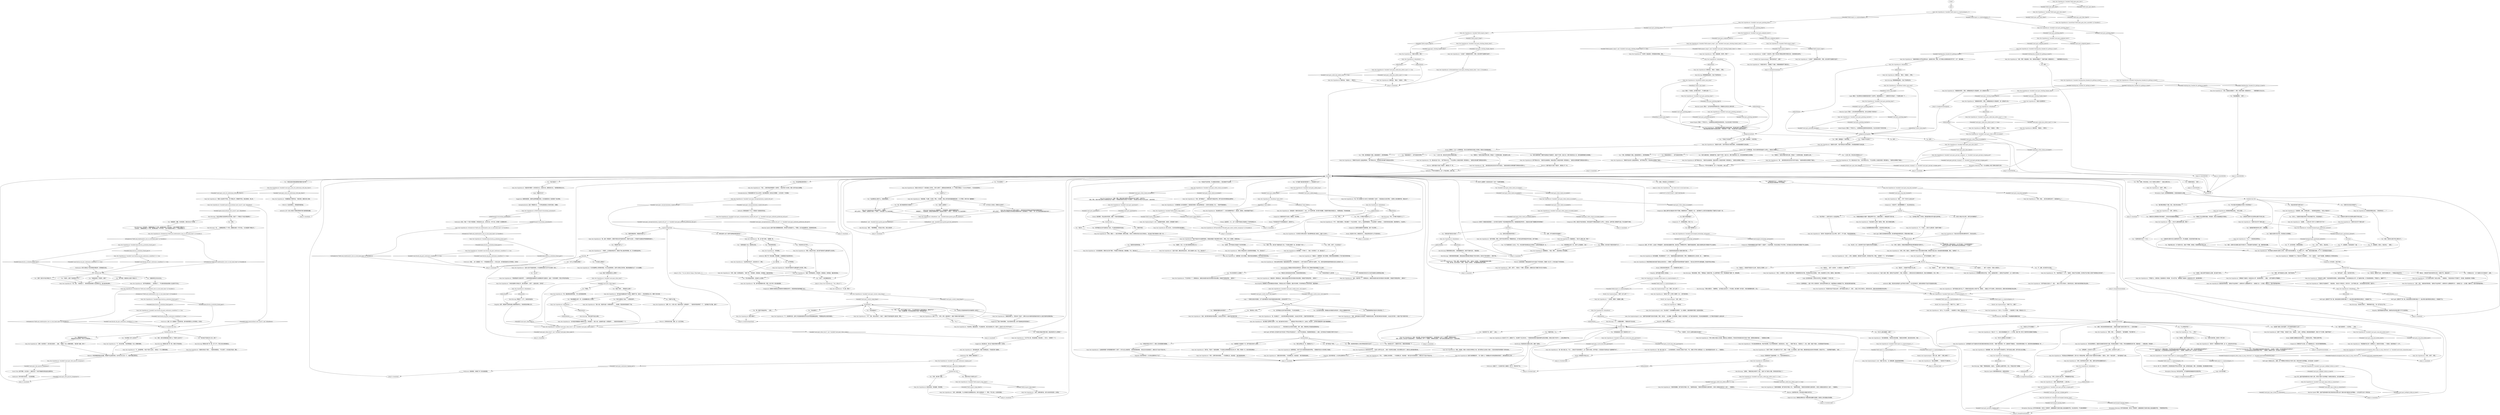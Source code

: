 # WESTCOAST / GARY
# Gary the Cryptofascist is a friend of Morell's. Also trying to find the cryptid. Wears armour stolen from the hanged man under his clothes. Has Man from Hjelmdall books etc.
# ==================================================
digraph G {
	  0 [label="START"];
	  1 [label="input"];
	  2 [label="You: “我会的——但是我不知道该*怎么做*。”"];
	  3 [label="Gary, the Cryptofascist: “很久以前，瑞瓦科也是一头燃烧的犀牛……”他说着，然后若有所思地停了下来。"];
	  4 [label="Morell, the Cryptozoologist: “盖理！出什么事了？！”"];
	  5 [label="Lena, the Cryptozoologist's wife: “你太丢脸了！赶快把胸甲交给警官！”女人看着你，温柔的眼神中带着一丝恳求的意味。"];
	  6 [label="Kim Kitsuragi: “没事的。”警督在笔记本里写了几笔。“这是个未了结的小问题，而你现在把它圆上了。”"];
	  7 [label="Gary, the Cryptofascist: 男人点点头，长长的金发落在他的肩膀上。"];
	  8 [label="Gary, the Cryptofascist: “好吧，但是……我已经全都告诉你了。我还能说什么？”"];
	  9 [label="Logic: 那这个易燃液体是怎么点燃的？"];
	  10 [label="Kim Kitsuragi: 警督叹了一口气，头都没有抬起来。"];
	  11 [label="Jump to: [You: \"\"So you deliver things. What kinds...\"]"];
	  12 [label="Gary, the Cryptofascist: “在这种经济状况下，我已经尽力了，警官。”"];
	  13 [label="You: “警督是瑞瓦肖本地人。”\n“警督是真正的瓦科莱。你为什么叫他西奥人？”"];
	  14 [label="troubledhub"];
	  15 [label="Gary, the Cryptofascist: 他张大嘴笑了。"];
	  16 [label="Gary, the Cryptofascist: “你没听错。我配送馅饼。不过是临时的。我正在找其他工作。现如今，适合好人的工作可不太多了。”"];
	  17 [label="You: “我不相信这个理论。”"];
	  18 [label="You: “我想我好像闯进你的公寓了。我很抱歉。”"];
	  19 [label="You: “我看见了你公寓里的海报。你知道的，我自己也是赫姆达尔的粉丝。”"];
	  20 [label="Composure: 他弓起背，压低了嗓子。"];
	  21 [label="Gary, the Cryptofascist: “当然，当然了。”他挤出一个微笑，毫无疑问，他确实在后门里藏了些*巨大*的肛珠。"];
	  22 [label="Gary, the Cryptofascist: 他浑身僵硬，然后重重地叹了一口气。“我就知道最后会被你发现的，警官。很抱歉我没有马上告诉你。我……”他解开衬衫。"];
	  23 [label="Gary, the Cryptofascist: “素食培根，牛油果，无花果，罗勒，小块菠萝，再加上青柠皮和现磨胡椒粉调味——为了警官，再专门来一撮辣椒粉！”"];
	  24 [label="Jump to: [mainhub]"];
	  25 [label="Logic: 黄皮人？还记得你在垃圾箱里找到的那个马克杯吗，难道他就是主人？一定要好好问问他这个，不过要先试探一下……"];
	  26 [label="Gary, the Cryptofascist: Variable[\"coast.gary_midgreet_leave\"]"];
	  27 [label="Variable[\"coast.gary_midgreet_leave\"]", shape=diamond];
	  28 [label="!(Variable[\"coast.gary_midgreet_leave\"])", shape=diamond];
	  29 [label="Gary, the Cryptofascist: Variable[\"TASK.inspect_traps\"]"];
	  30 [label="Variable[\"TASK.inspect_traps\"]", shape=diamond];
	  31 [label="!(Variable[\"TASK.inspect_traps\"])", shape=diamond];
	  32 [label="Gary, the Cryptofascist: “又见面了！你还好吗，警官？我*还在*等那边的野外考察员先生，他的陷阱还没弄完。”"];
	  33 [label="Gary, the Cryptofascist: “黑暗时代会对好人造成这种影响。”他严肃地点点头，然后把目光转移到了地板上。"];
	  34 [label="Gary, the Cryptofascist: “我喜欢大自然，只是不喜欢这片该死的海岸。只有酒鬼和瘾君子会来这里。”"];
	  35 [label="Jump to: [midgreetwhirlinghub]"];
	  36 [label="You: “关于褴褛飞旋后面吊着的那个人，你知道些什么吗？”"];
	  37 [label="You: “我不知道。我更喜欢之前那个种族分子。”"];
	  38 [label="Untitled hub"];
	  39 [label="You: “老实说，我感觉不太好。你想写的那篇文章——不要因此而放弃写作。”"];
	  40 [label="You: “别吓出屎了，盖理。只是开扇门而已。”"];
	  41 [label="Gary, the Cryptofascist: “当然，当然。”他紧张地环顾四周。“我再也不会这样做了。如果你有什么需要我帮忙的——或者是工会——没问题，我都可以。我会尽我所能的帮你。”"];
	  42 [label="Drama: 吾辈没有检测到谎言，大人。他准备好承认事实了。"];
	  43 [label="Lena, the Cryptozoologist's wife: “盖理不是有意要干扰你们的调查，警官，他只是……太过愚蠢，还穷困潦倒。但是他一直在帮我们，给了我们安身的地方。而且他还跟着莫雷尔，去了那些天知道是什么鬼的丛林……”"];
	  44 [label="Gary, the Cryptofascist: “我一直以为是工会，不过……我肯定不会到处瞎说了。这一点我可以保证。我不知道——而且我也不会再对这个话题喋喋不休了。”"];
	  45 [label="Endurance: 我很满意。你满意了吗？因为我很满意。"];
	  46 [label="Kim Kitsuragi: “用标准表格，警官。”警督抽出一张碳复印纸，在上面草草画了几笔，然后撕掉最下面那一页，递给盖理。"];
	  47 [label="Gary, the Cryptofascist: “我很抱歉，好吗。我以为这样可以削减开支。我不应该这么做的。我不应该让自己蒙羞。”"];
	  48 [label="Gary, the Cryptofascist: Variable[\"coast.gary_halflight_broke_in_scare\"]"];
	  49 [label="Variable[\"coast.gary_halflight_broke_in_scare\"]", shape=diamond];
	  50 [label="!(Variable[\"coast.gary_halflight_broke_in_scare\"])", shape=diamond];
	  51 [label="Gary, the Cryptofascist: Variable[\"coast.gary_logic_broke_in_connection\"]"];
	  52 [label="Variable[\"coast.gary_logic_broke_in_connection\"]", shape=diamond];
	  53 [label="!(Variable[\"coast.gary_logic_broke_in_connection\"])", shape=diamond];
	  54 [label="Jump to: [muginformationhub]"];
	  55 [label="Gary, the Cryptofascist: “当然，当然可以。”"];
	  56 [label="Rhetoric: 听起来像是阴谋论的话题。等警督不在这里的时候，也许你们可以讨论一下。*如果*你能记得的话。"];
	  57 [label="Gary, the Cryptofascist: SetVariableValue(\"coast.gary_whirling_thanks_done\", true) --[[ Variable[ ]]"];
	  58 [label="Gary, the Cryptofascist: Variable[\"coast.gary_white_check_succeeded\"]"];
	  59 [label="Variable[\"coast.gary_white_check_succeeded\"]", shape=diamond];
	  60 [label="!(Variable[\"coast.gary_white_check_succeeded\"])", shape=diamond];
	  61 [label="Jump to: [mainhub]"];
	  62 [label="You: “你会送毒品吗？”"];
	  63 [label="Logic: 一个拥有先进技术的国家，生产大量*微型技术*卖给外国政府是很合理的。这本身证明不了什么。"];
	  64 [label="Gary, the Cryptofascist: 他靠得很近，你的下巴可以感觉到他温热的呼吸。“只要做好你在RCM的本职工作就好。”"];
	  65 [label="You: “克莱尔先生肯定对你很生气。”"];
	  66 [label="Gary, the Cryptofascist: CheckItem(\"yellow_man_mug\")"];
	  67 [label="CheckItem(\"yellow_man_mug\")", shape=diamond];
	  68 [label="!(CheckItem(\"yellow_man_mug\"))", shape=diamond];
	  69 [label="You: “我会的……”（撕下一张罚单）“罚款20雷亚尔。”"];
	  70 [label="Gary, the Cryptofascist: “我全都告诉你了——我只是把胸甲拿走了，就这些。我保证。其他的我就不知道了。”"];
	  71 [label="You: 随它吧。"];
	  72 [label="You: “是啊！我们的*幸运*种族分子。”"];
	  73 [label="Untitled hub (02)"];
	  74 [label="Kim Kitsuragi: “风向标已经变了，”警督笑着评论到。“他一定不会为之不动。”"];
	  75 [label="Gary, the Cryptofascist: Variable[\"TASK.report_to_cryptozoologists_1\"]"];
	  76 [label="Variable[\"TASK.report_to_cryptozoologists_1\"]", shape=diamond];
	  77 [label="!(Variable[\"TASK.report_to_cryptozoologists_1\"])", shape=diamond];
	  78 [label="Jump to: [Untitled hub]"];
	  79 [label="Lena, the Cryptozoologist's wife: “他是个胆小鬼。”女人看着盖理，露出慈母般的眼神。"];
	  80 [label="Gary, the Cryptofascist: “大多数西奥人也许是很狡诈，但是瑞瓦科那些一直对这里很忠诚——还有宗主国也是。我……”他的声音越来越小。"];
	  81 [label="Jump to: [mainhub]"];
	  82 [label="Gary, the Cryptofascist: IsTHCPresent(\"revacholian_nationhood\")"];
	  83 [label="IsTHCPresent(\"revacholian_nationhood\")", shape=diamond];
	  84 [label="!(IsTHCPresent(\"revacholian_nationhood\"))", shape=diamond];
	  85 [label="Gary, the Cryptofascist: “然后我出去清理那些破布，因为*没人*愿意这样做。我把它们丢进飞旋旅社的垃圾箱——我承认，还有一个破马克杯……”他中途改变了主意。"];
	  86 [label="You: “盖瑞，你知道怎么让时间倒流吗？”"];
	  87 [label="Endurance: 但是……他一定跟我们一样，一样渴望着旧日时光——*旧日之道*。他可能知道如何让时间倒流。问问他！"];
	  88 [label="Gary, the Cryptofascist: 他转向金。“我是说……警官们。”"];
	  89 [label="You: “这不算答案。”"];
	  90 [label="You: “谢谢你，先生。RCM很少能得到应得的认可。”"];
	  91 [label="You: “你会送枪吗？”"];
	  92 [label="You: “什么？”"];
	  93 [label="You: “我想我好像明白你的意思了……”"];
	  94 [label="Gary, the Cryptofascist: “还要注意你的搭档。”片刻寂静之后，他总结道：“我们真是相谈甚欢。”"];
	  95 [label="mughub"];
	  96 [label="You: “我可以*看出*你认得它。都写在你的眼睛里了。”"];
	  97 [label="Drama: 他试图避免直接对你撒谎，以免你真去过他的公寓。"];
	  98 [label="You: “还是很可疑。我有没有提过，这个杯子是在一个私刑现场找到的？”\n“你的行为有点可疑。我有没有提过在私刑现场找到一个马克杯？”"];
	  99 [label="Kim Kitsuragi: “蒙羞？”警督扬起眉毛，抬起头。“没必要这么装腔作势的，先生。毕竟这只是个垃圾箱。”"];
	  100 [label="You: “是的，他坚持让我打开你公寓的大门。”"];
	  101 [label="You: [离开。]"];
	  102 [label="midgreetreedshub"];
	  103 [label="Gary, the Cryptofascist: Variable[\"coast.gary_midgreet_leave\"]"];
	  104 [label="Variable[\"coast.gary_midgreet_leave\"]", shape=diamond];
	  105 [label="!(Variable[\"coast.gary_midgreet_leave\"])", shape=diamond];
	  106 [label="Jump to: [mainhub]"];
	  107 [label="Morell, the Cryptozoologist: “你做了什么，盖理？”"];
	  108 [label="Gary, the Cryptofascist: “喂，老兄。”他的脸红了。“我的意思是说西奥人在这里很少见。我只是在陈述事实。”"];
	  109 [label="You: “你为什么要对我撒谎，盖理？”"];
	  110 [label="You: “你知道是谁杀了那个吊着的男人吗？”"];
	  111 [label="Reaction Speed: 这里*可能*还需要跟踪调查，但你想不出到底是什么。不要紧。反正也是浪费时间。还是继续前进吧。"];
	  112 [label="Gary, the Cryptofascist: Variable[\"TASK.open_gary_door_done\"]"];
	  113 [label="Variable[\"TASK.open_gary_door_done\"]", shape=diamond];
	  114 [label="!(Variable[\"TASK.open_gary_door_done\"])", shape=diamond];
	  115 [label="Gary, the Cryptofascist: Variable[\"TASK.open_gary_door\"]"];
	  116 [label="Variable[\"TASK.open_gary_door\"]", shape=diamond];
	  117 [label="!(Variable[\"TASK.open_gary_door\"])", shape=diamond];
	  118 [label="Gary, the Cryptofascist: 他弯腰接过那张复印纸。“好吧，这是我应得的——我再也不会这样做了。这一点我可以保证。”"];
	  119 [label="Gary, the Cryptofascist: “我只是清理而已。我就住在他被吊死的院子对面，然后看见他被扒了个精光。所有衣服都散落在院子里，那股味道……人都是动物，你知道的……”"];
	  120 [label="Gary, the Cryptofascist: Variable[\"coast.fascha_dq_gary_endurance_conmfirms\"] == true"];
	  121 [label="Variable[\"coast.fascha_dq_gary_endurance_conmfirms\"] == true", shape=diamond];
	  122 [label="!(Variable[\"coast.fascha_dq_gary_endurance_conmfirms\"] == true)", shape=diamond];
	  123 [label="Gary, the Cryptofascist: “这些火焰可不是装饰用的。它们是野兽交配行为中不可分割的一部分。”"];
	  124 [label="You: “怎么讲？”"];
	  125 [label="Gary, the Cryptofascist: IsKimHere()"];
	  126 [label="IsKimHere()", shape=diamond];
	  127 [label="!(IsKimHere())", shape=diamond];
	  128 [label="You: “你说金不在的时候，可以跟我讲讲西奥人。现在他刚好不在这里。”"];
	  129 [label="Gary, the Cryptofascist: “我根本没有这个意思……”他紧张地看着金。“不过当然了，你只是在开玩笑，警官。”"];
	  130 [label="Gary, the Cryptofascist: “就算西奥一直与世隔绝，西奥间谍还是慢慢爬上了其它地区的权利阶梯。”"];
	  131 [label="Gary, the Cryptofascist: “他们出现时显然是一幅善良移民的样子。有时候是学生——来学习我们的*小提琴*和*大提琴*。不过，更多的是神经机械学和类似先进工业的技术人员。”"];
	  132 [label="Gary, the Cryptofascist: Variable[\"coast.gary_seolite_encyc_seol_export\"]"];
	  133 [label="Variable[\"coast.gary_seolite_encyc_seol_export\"]", shape=diamond];
	  134 [label="!(Variable[\"coast.gary_seolite_encyc_seol_export\"])", shape=diamond];
	  135 [label="Gary, the Cryptofascist: 他用力地挥舞着双手。“请一定要小心！别暴露出你已经知道西奥的阴谋了。谁知道他会怎么对你……”"];
	  136 [label="Gary, the Cryptofascist: “警官，拜托……”他举起双手。“请听我解释。不是*那样*的……”"];
	  137 [label="Gary, the Cryptofascist: “这样我就可以用飞旋旅社的垃圾压缩机来储存我自己的东西，”他像个堕落的骑士一样，羞愧地弯下腰说到。“垃圾处理贵的跟鬼一样，该死的希米恩搞得像抢劫一样……”"];
	  138 [label="Perception (Hearing): 你又一次从盖理身上听到了那种古怪的叮当声。"];
	  139 [label="Gary, the Cryptofascist: “在我家里，没错，当时我正要……”他的脸色变得苍白。“你怎么*知道*的？”"];
	  140 [label="Gary, the Cryptofascist: 他的脸变得毫无血色。“你怎么知道……？”"];
	  141 [label="You: “只是帮克莱尔先生一个小忙。”"];
	  142 [label="You: “为了打破性别的二元对立。不过，你应该更开放地表达自己的观点。让那些串珠露出来一点。”"];
	  143 [label="Rhetoric: 他的意思是：调查这起案子给*你*造成了不好的影响，而跟你一起工作，对*他*造成了不好的影响。"];
	  144 [label="You: “嗯。我已经能感受到它的美味了！”"];
	  145 [label="Gary, the Cryptofascist: 他开心的笑了。“请慢用。”\n他开心的笑了。“请慢用。这是我至少能为一个警官——而且还是一名工会成员做的！”"];
	  146 [label="Gary, the Cryptofascist: “我在等我的朋友莫雷尔完成昆虫陷阱，然后我们就可以返回文明世界了。”\n“我在等我的朋友莫雷尔完成昆虫陷阱，”他很快换了个话题，“然后我们就可以返回文明世界了。”"];
	  147 [label="Gary, the Cryptofascist: 他转向金。“我是说……*警官们*。”"];
	  148 [label="You: [离开。]"];
	  149 [label="Reaction Speed: 黄皮人！这句话听起来熟悉地可怕。也许之后再找个时间问问？"];
	  150 [label="You: “醉鬼和堕落的人——那不是我的同伴嘛！”"];
	  151 [label="You: “不喜欢户外活动吗？”"];
	  152 [label="You: “我可以接受这个说法。一头燃烧的犀牛。”"];
	  153 [label="You: “你是吗，盖理？你是种族分子吗？”"];
	  154 [label="Savoir Faire: 撇下警督，自己回去——就因为这个？你的平衡器官觉得这是在浪费时间。"];
	  155 [label="Composure: 是的。举个例子，比如说一件陶瓷盔甲。当板块彼此碰撞的时候，就会发出一种嘀嗒的声响，很像珍珠或是弹球。就是从他家附近院子里那具尸体上偷来的。"];
	  156 [label="Authority: *严肃*的问题时间。这个人不是无辜的。没有人是。"];
	  157 [label="Gary, the Cryptofascist: Variable[\"coast.gary_conceptualization_cryptid_tell_me\"]"];
	  158 [label="Variable[\"coast.gary_conceptualization_cryptid_tell_me\"]", shape=diamond];
	  159 [label="!(Variable[\"coast.gary_conceptualization_cryptid_tell_me\"])", shape=diamond];
	  160 [label="Authority: 看见了吗？他在逃避。把他摇醒，让他看看谁才是这里的老大。"];
	  161 [label="Rhetoric: 他把‘瑞瓦肖’念成了‘瑞瓦科’，跟其他人不一样。"];
	  162 [label="Perception (Hearing): 你听见的声音，并不是那种容易被抛弃的东西的声音。"];
	  163 [label="You: “好吧。”"];
	  164 [label="Composure: 他感觉有些不太自在。要我说，有点奇怪。"];
	  165 [label="You: “好吧。之后发生什么事了。”"];
	  166 [label="Gary, the Cryptofascist: “没错！就是这样没错——公民义务。”"];
	  167 [label="Gary, the Cryptofascist: Variable[\"coast.gary_endurance_topping_pie\"]"];
	  168 [label="Variable[\"coast.gary_endurance_topping_pie\"]", shape=diamond];
	  169 [label="!(Variable[\"coast.gary_endurance_topping_pie\"])", shape=diamond];
	  170 [label="Gary, the Cryptofascist: 他转向金。“黄皮人！我是说……警官。”"];
	  171 [label="Gary, the Cryptofascist: Variable[\"coast.fascha_dq_gary_endurance_conmfirms\"] == true"];
	  172 [label="Variable[\"coast.fascha_dq_gary_endurance_conmfirms\"] == true", shape=diamond];
	  173 [label="!(Variable[\"coast.fascha_dq_gary_endurance_conmfirms\"] == true)", shape=diamond];
	  174 [label="You: 他为什么要那样一直动来动去的？分析一下盖理的镇静度。"];
	  175 [label="You: Variable[\"coast.gary_white_check_succeeded\"]"];
	  176 [label="Variable[\"coast.gary_white_check_succeeded\"]", shape=diamond];
	  177 [label="!(Variable[\"coast.gary_white_check_succeeded\"])", shape=diamond];
	  178 [label="You: “我喜欢神秘动物。你最喜欢的是什么？”"];
	  179 [label="You: “那你在做什么呢？如果不是神秘动物学家的话？”"];
	  180 [label="Encyclopedia: 西奥确实以先进的微型技术而闻名，然而还出口给了外国政府。基恩·阿尔斯特，阿尔斯特航空公司的所有者，就是西奥的……"];
	  181 [label="Gary, the Cryptofascist: “……然后用他们出众的技术去勒索、误导、操纵，把政府和公司高层变成西奥间谍。”"];
	  182 [label="You: “这是你的杯子吗？”（举起黄皮人杯子。）\n“我们再说说垃圾箱里那个杯子的事吧。”"];
	  183 [label="Empathy: 他对你很失望，认为没有必要再争论下去了。"];
	  184 [label="You: “好吧，我信你。你看起来像是那种知道对警官撒谎是*犯罪*的人。”"];
	  185 [label="You: “你刚才动的时候，我听到一阵叮当声。”"];
	  186 [label="You: “最近发现你家门被开过吗？”"];
	  187 [label="Gary, the Cryptofascist: Variable[\"coast.gary_white_check_succeeded\"]"];
	  188 [label="Variable[\"coast.gary_white_check_succeeded\"]", shape=diamond];
	  189 [label="!(Variable[\"coast.gary_white_check_succeeded\"])", shape=diamond];
	  190 [label="You: “不，是我做的。而且我还看了一圈。”"];
	  191 [label="You: “不，是*我*做的，按照他的要求。”"];
	  192 [label="Gary, the Cryptofascist: Variable[\"yard.hanged_technologic_advanced\"]"];
	  193 [label="Variable[\"yard.hanged_technologic_advanced\"]", shape=diamond];
	  194 [label="!(Variable[\"yard.hanged_technologic_advanced\"])", shape=diamond];
	  195 [label="Gary, the Cryptofascist: 他慢慢摇头。“但是，警官……我没有穿女人的衣服啊。”"];
	  196 [label="Gary, the Cryptofascist: “不错。是啊，这笑话很不错，警官。”他挤出一丝笑容。“你的幽默感还真是大胆啊。”\n“不错。很不错。你又开玩笑了，警官。”他挤出一丝笑容。“你的幽默感还真是大胆啊。”"];
	  197 [label="Lena, the Cryptozoologist's wife: “盖理，出什么事了？”"];
	  198 [label="Gary, the Cryptofascist: “黑暗时代会对好人造成这种影响。”他严肃地点点头，然后把目光转向脚下那堆浸水的原木。"];
	  199 [label="Gary, the Cryptofascist: Variable[\"TASK.inspect_traps\"]"];
	  200 [label="Variable[\"TASK.inspect_traps\"]", shape=diamond];
	  201 [label="!(Variable[\"TASK.inspect_traps\"])", shape=diamond];
	  202 [label="Gary, the Cryptofascist: Variable[\"whirling.lena_thanked_for_getting_m_back\"]"];
	  203 [label="Variable[\"whirling.lena_thanked_for_getting_m_back\"]", shape=diamond];
	  204 [label="!(Variable[\"whirling.lena_thanked_for_getting_m_back\"])", shape=diamond];
	  205 [label="midgreetwhirlinghub"];
	  206 [label="Gary, the Cryptofascist: Variable[\"coast.gary_apartment\"]"];
	  207 [label="Variable[\"coast.gary_apartment\"]", shape=diamond];
	  208 [label="!(Variable[\"coast.gary_apartment\"])", shape=diamond];
	  209 [label="You: “我会的。”（撕下一张罚单）“250雷亚尔——最高罚款。”"];
	  210 [label="You: “我会的……”（撕下一张罚单）“罚款100雷亚尔。”"];
	  211 [label="Gary, the Cryptofascist: Variable[\"TASK.report_to_cryptozoologists_1\"]"];
	  212 [label="Variable[\"TASK.report_to_cryptozoologists_1\"]", shape=diamond];
	  213 [label="!(Variable[\"TASK.report_to_cryptozoologists_1\"])", shape=diamond];
	  214 [label="Morell, the Cryptozoologist: “你做了什么，盖理？！”"];
	  215 [label="Gary, the Cryptofascist: 他四处张望，有些羞愧，有些宽慰。"];
	  216 [label="Gary, the Cryptofascist: IsKimHere()"];
	  217 [label="IsKimHere()", shape=diamond];
	  218 [label="!(IsKimHere())", shape=diamond];
	  219 [label="Drama: 就连婴儿都能看出他没讲真话——但是他太害怕，不敢承认更多坏事。"];
	  220 [label="Half Light: 先别这么安心，盖理。这个坏警察也许曾经去过*你的*公寓，欣赏过你的马克杯藏品。也许还会来一点点恐吓？"];
	  221 [label="mainhub"];
	  222 [label="Gary, the Cryptofascist: Variable[\"plaza.fascha_q_initiation_found_gary\"]"];
	  223 [label="Variable[\"plaza.fascha_q_initiation_found_gary\"]", shape=diamond];
	  224 [label="!(Variable[\"plaza.fascha_q_initiation_found_gary\"])", shape=diamond];
	  225 [label="Gary, the Cryptofascist: “很高兴见到警官你！”"];
	  226 [label="Gary, the Cryptofascist: IsKimHere()"];
	  227 [label="IsKimHere()", shape=diamond];
	  228 [label="!(IsKimHere())", shape=diamond];
	  229 [label="Gary, the Cryptofascist: Variable[\"coast.gary_rhino_logic\"]"];
	  230 [label="Variable[\"coast.gary_rhino_logic\"]", shape=diamond];
	  231 [label="!(Variable[\"coast.gary_rhino_logic\"])", shape=diamond];
	  232 [label="You: “拜托，伙计。你还不在嫌疑人名单上，不过如果你再这么逃避问题的话，那就说不定了。”\n“拜托，垃圾箱的事，你已经表现地有点可疑，别再逃避问题了。”"];
	  233 [label="Gary, the Cryptofascist: “当然。如果你想要，什么时候我们在城里碰见的话，我可以免费送你一个，警官。不含小麦。以后再问我吧。”"];
	  234 [label="Shivers: 每一天，风吹动芦苇，还有那些留在芦苇丛中的东西：铃鼓、避孕套包装袋、塑料，还有玻璃瓶。到处都是腐烂的味道。"];
	  235 [label="Gary, the Cryptofascist: Variable[\"TASK.open_gary_door_done\"]"];
	  236 [label="Variable[\"TASK.open_gary_door_done\"]", shape=diamond];
	  237 [label="!(Variable[\"TASK.open_gary_door_done\"])", shape=diamond];
	  238 [label="You: “我必须这么做，为了克莱尔先生。我是个坏警察，我知道，但是感觉我必须这么做……”"];
	  239 [label="Gary, the Cryptofascist: “但是……你为什么要闯进我的公寓，警官？”"];
	  240 [label="Gary, the Cryptofascist: “很感谢你的帮忙，警官。如果能结束这次小短途旅行，我一定很会开心的。”"];
	  241 [label="Gary, the Cryptofascist: “又见面了！很感谢你的帮忙，警官。我已经等不及要离开这里了。”"];
	  242 [label="Jump to: [LEAVEHUB]"];
	  243 [label="Inland Empire: 黄皮人？不知为什么，从他嘴里说出来感觉有些意味深长。你之后应该找个时间问问他……"];
	  244 [label="Gary, the Cryptofascist: “没什么！什么也没有……只是回答几个问题。帮助执法人员……”"];
	  245 [label="Gary, the Cryptofascist: “我再也不会惹麻烦了，”他低语到。“我会当个乖乖先生，好好合作。工会不用担心我——他们是诚实的瓦科莱。诚实的人。”"];
	  246 [label="Kim Kitsuragi: “很好。”警督嘟囔道。“首先是三明治，现在又是馅饼……”"];
	  247 [label="Gary, the Cryptofascist: “因为我很软弱。”他的目光有些涣散。“我看见你的瞬间，就应该告诉你的，但是……”"];
	  248 [label="Gary, the Cryptofascist: IsKimHere()"];
	  249 [label="IsKimHere()", shape=diamond];
	  250 [label="!(IsKimHere())", shape=diamond];
	  251 [label="Logic: *愚蠢*的方式？"];
	  252 [label="Gary, the Cryptofascist: “呼，”他显然是松了一口气。“谢谢你，你绝对不会后悔的。我*再也不会*用别人的财产来倾倒自己的垃圾了。”"];
	  253 [label="Gary, the Cryptofascist: IsKimHere()"];
	  254 [label="IsKimHere()", shape=diamond];
	  255 [label="!(IsKimHere())", shape=diamond];
	  256 [label="Gary, the Cryptofascist: “好吧。当然了，警官。”"];
	  257 [label="Gary, the Cryptofascist: “你好！我是盖理。你好吗，警官？”"];
	  258 [label="Jump to: [Gary, the Cryptofascist: \"\"Do I know how to turn back time......\"]"];
	  259 [label="Gary, the Cryptofascist: “是啊，呃——很久以前，瑞瓦科也是一头燃烧犀牛……”他若有所思地停顿了一下。“这好像也不太可能，是吧？”"];
	  260 [label="Jump to: [cryptozoologisthub]"];
	  261 [label="You: “移民进入影响信息技术的领域，听起来好像有些危险。”"];
	  262 [label="Gary, the Cryptofascist: Variable[\"coast.gary_courier_comp_lying\"]"];
	  263 [label="Variable[\"coast.gary_courier_comp_lying\"]", shape=diamond];
	  264 [label="!(Variable[\"coast.gary_courier_comp_lying\"])", shape=diamond];
	  265 [label="Gary, the Cryptofascist: “你不会罚我款的，对吧？”"];
	  266 [label="You: “你是怎么打开垃圾箱的？”"];
	  267 [label="Jump to: [muginformationhub]"];
	  268 [label="Gary, the Cryptofascist: “什么……声音？”"];
	  269 [label="You: “所以你是*来自赫姆达尔的男人*的狂热粉丝？”"];
	  270 [label="You: “艾弗拉特·克莱尔先生觉得有必要打开你的公寓。”"];
	  271 [label="Gary, the Cryptofascist: “我不祈祷的，警官。信仰不存在的帮手是一种脆弱的标志。对于我们这样的瑞瓦科爷们来说，是不可能的。”"];
	  272 [label="Kim Kitsuragi: 警督悄悄探过身来。“如果他戴着肛珠，你是不可能听见的，”他低语到。"];
	  273 [label="Gary, the Cryptofascist: “我拿走了那个上吊男人的胸甲。我……我不是有意的。”"];
	  274 [label="Gary, the Cryptofascist: 他开心的笑了。“瑞瓦科的守护者就应当享用瑞瓦科最棒的馅饼！”\n他开心的笑了。“瑞瓦科的守护者就应当享用瑞瓦科最棒的馅饼！这是我能为一个警官——和一名工会成员能做的最好的事了！”"];
	  275 [label="Gary, the Cryptofascist: “你就应该听见！”盖理做了个鬼脸，仔细查看着指甲下面的泥土。"];
	  276 [label="Drama: 这个人太尊重权威，完全无法看清您到底是什么样的人。假装自己清醒的人！"];
	  277 [label="Kim Kitsuragi: “无论如何，”他朝着盖理比了个手势，就好像在展示一件艺术品，“*这位*就是那个种族分子。”\n“无论如何，”他朝着盖理比了个手势，就好像在展示一件艺术品，“*这位*就是我们的第三个，幸运的种族分子。”"];
	  278 [label="Gary, the Cryptofascist: Variable[\"coast.gary_asked_mug\"]"];
	  279 [label="Variable[\"coast.gary_asked_mug\"]", shape=diamond];
	  280 [label="!(Variable[\"coast.gary_asked_mug\"])", shape=diamond];
	  281 [label="Untitled hub"];
	  282 [label="Gary, the Cryptofascist: “我之后再解释……”他没有力气大喊大叫。"];
	  283 [label="Conceptualization: 毕竟和莫雷尔待了这么长时间，他对神秘动物一定有自己的理解——也许会有一个好结果。"];
	  284 [label="Conceptualization: 这是一种秘密仪式。一个非常边缘民族主义的信号交换，大概吧。"];
	  285 [label="Jump to: [mainhub]"];
	  286 [label="Kim Kitsuragi: “罚款50雷亚尔，”他解释到。“这次就这么放过你了。作为回报，我们想要一些*信息*。有些问题需要你回答，先生。”"];
	  287 [label="Gary, the Cryptofascist: “我不知道自己是*怎么了*。把我的垃圾丢进别人的财产里，简直是……我最近工作不太顺利。该死的克吉克，想用价格优势把我们挤出竞争。”"];
	  288 [label="Jump to: [mainhub]"];
	  289 [label="Jump to: [mainhub]"];
	  290 [label="Gary, the Cryptofascist: Variable[\"coast.gary_mug_hub_reached\"]"];
	  291 [label="Variable[\"coast.gary_mug_hub_reached\"]", shape=diamond];
	  292 [label="!(Variable[\"coast.gary_mug_hub_reached\"])", shape=diamond];
	  293 [label="Endurance: 没错，他一定跟我们一样足智多谋。或许他很清楚怎么让时间倒流。问问他！"];
	  294 [label="You: “什么奇怪的声音？”"];
	  295 [label="Jump to: [Gary, the Cryptofascist: \"\"Yes, officer?\"\"]"];
	  296 [label="Gary, the Cryptofascist: 他的眼睛一下子睁大了。“没错，你当然是了。呃，我也说过了……”"];
	  297 [label="You: “你会给公司高层和政府官员的秘密情人送信吗？”"];
	  298 [label="Suggestion: 他在想办法，想从这个尴尬的境地中获取一点优势。"];
	  299 [label="Gary, the Cryptofascist: “同时，记得盯紧你的搭档……”片刻寂静之后，他总结道：“我们真是相谈甚欢。”"];
	  300 [label="Gary, the Cryptofascist: “我绝对没有。不过芦苇丛里总会发生很多奇怪的事——昆虫，垃圾。也许是风把附近的垃圾吹动了。”\n“我绝对没有。不过这种酒吧总会有很多奇怪的*声音*——弹球啊，玻璃的叮当声。也许是有人在玩弹球？”"];
	  301 [label="Gary, the Cryptofascist: “你好啊！我是盖理。非常感谢你的帮助，警官。”"];
	  302 [label="Composure: 他身上那件衬衫看起来*非常*不舒服。看看那些扣子，勉强搭在一起——就好像有什么东西已经准备好要从下面把它们*扯掉*一样。"];
	  303 [label="Composure: 他有吗？他看起来挺舒服的——也许真的只是串珠？听起来像是串珠的声音。但是像盖理这样的男人，到底会在衣服下面藏着怎样的串珠呢？"];
	  304 [label="beadshub"];
	  305 [label="Kim Kitsuragi: “请原谅我同事的幽默。调查这起凶杀案给我们俩造成了很大的影响。其实你*不用*回答的——暂时不用。”"];
	  306 [label="You: “感觉更接近女性一些。没有什么好羞愧的，兄弟！”"];
	  307 [label="Gary, the Cryptofascist: “我喜欢大自然，只是不喜欢这片该死的海岸。只有酒鬼和瘾君子会来这里。”"];
	  308 [label="Gary, the Cryptofascist: IsKimHere()"];
	  309 [label="IsKimHere()", shape=diamond];
	  310 [label="!(IsKimHere())", shape=diamond];
	  311 [label="Gary, the Cryptofascist: 他严肃地点点头。“我有时也会被诱惑。但是总得有人为瑞瓦科保持一颗坚强的心。”他把目光转移到脚下那堆浸水的原木上。"];
	  312 [label="Gary, the Cryptofascist: “基本就是这样。我是个馅饼配送员。不如我们换个话题吧。”"];
	  313 [label="finehub"];
	  314 [label="Gary, the Cryptofascist: “我知道的一切都已经告诉你了，先生。关于马克杯的事，我*真的*很抱歉，但是那件事绝对和我无关。”他穿着衣服，不安地扭动着。"];
	  315 [label="You: “你能送给我三个愿望吗，盖理？”"];
	  316 [label="Gary, the Cryptofascist: “只剩下了胸甲，所以我把它扒下来了。那是一个清晨，没人看到我。这是个错误。要是我知道这会给你们带来麻烦，我肯定不会……”他的嘴唇开始颤抖。“该死……”"];
	  317 [label="Rhetoric: 他突然意识到，他们是彻头彻尾的*保守派*。"];
	  318 [label="Gary, the Cryptofascist: Variable[\"coast.gary_scared_him_with_apartment\"]"];
	  319 [label="Variable[\"coast.gary_scared_him_with_apartment\"]", shape=diamond];
	  320 [label="!(Variable[\"coast.gary_scared_him_with_apartment\"])", shape=diamond];
	  321 [label="Gary, the Cryptofascist: “我一直以为是工会……工会的那些硬汉。因为罢工对他动了私刑。不过，城里几乎所有人都知道这一点。我也希望能多告诉你一点……”他摇摇头。"];
	  322 [label="You: 不要紧。"];
	  323 [label="Half Light: 这着实吓了他一跳。他肯定是因为恐惧而*融化*了。他必须用大量的愤怒来支撑自己，才能维持下去。"];
	  324 [label="Jump to: [mainhub]"];
	  325 [label="Gary, the Cryptofascist: 他转向金。“黄皮人！我是说……警官。”"];
	  326 [label="Gary, the Cryptofascist: “一种犀牛，白天看起来很正常，但是到了晚上就会熊熊燃烧。呃，至少雄性是这样的。”"];
	  327 [label="You: “听起来很有意思。”"];
	  328 [label="You: “听起来有点见不得人。”"];
	  329 [label="Gary, the Cryptofascist: “有时候吧。”"];
	  330 [label="You: “我在听。”"];
	  331 [label="You: “好吧，当然了。你之前在说？”"];
	  332 [label="You: “听起来好像没什么害处啊。”"];
	  333 [label="You: “我不确定自己喜不喜欢你的暗示，不过你先继续吧。”"];
	  334 [label="You: “所以，盖理，你住在附近。在马丁内斯的公寓里吗？”（指向公寓的方向。）"];
	  335 [label="Gary, the Cryptofascist: “你这话是什么意思？请原谅，警官，我们才刚刚见面啊。”"];
	  336 [label="Gary, the Cryptofascist: “我认识一个人，他在垃圾收集服务工作——CS市政。他给了我一把马丁内斯所有垃圾箱的万能钥匙。”"];
	  337 [label="Gary, the Cryptofascist: Variable[\"TASK.inspect_traps\"]  and  Variable[\"coast.gary_whirling_thanks_done\"] == false"];
	  338 [label="Variable[\"TASK.inspect_traps\"]  and  Variable[\"coast.gary_whirling_thanks_done\"] == false", shape=diamond];
	  339 [label="!(Variable[\"TASK.inspect_traps\"]  and  Variable[\"coast.gary_whirling_thanks_done\"] == false)", shape=diamond];
	  340 [label="Gary, the Cryptofascist: “当然了，警官。”"];
	  341 [label="Composure: 好吧，他还在不自在地扭动，但你还是弄不清楚这到底是什么声音——老实说，这样盯着人家看很不礼貌，所以还是停下来吧。"];
	  342 [label="You: “是啊，我更像是一个城市男孩。”"];
	  343 [label="You: “人无完人嘛。我肯定你也受到过喝酒的诱惑。”"];
	  344 [label="Gary, the Cryptofascist: “你好，警官！我是盖理。天啦，我真是太感激你了！但我不是唯一想感谢你的人……”他朝莉娜的方向点点头。"];
	  345 [label="You: “堕落的人？我受过权威专家的训练，哪怕是一丁点堕落的迹象，我也能辨认出来。”"];
	  346 [label="Gary, the Cryptofascist: CheckItem(\"shirt_t500\")"];
	  347 [label="CheckItem(\"shirt_t500\")", shape=diamond];
	  348 [label="!(CheckItem(\"shirt_t500\"))", shape=diamond];
	  349 [label="Gary, the Cryptofascist: “不管是什么，请转告他，我会跟坟地一样安静。”男人想了想。“那晚我在飞旋旅社一定是说话太大声，我的那些理论……”"];
	  350 [label="Gary, the Cryptofascist: “那晚我在飞旋旅社一定是说话太大声，我的那些理论……真蠢……我不该那样大声嚷嚷的。”"];
	  351 [label="Gary, the Cryptofascist: Variable[\"TASK.report_to_cryptozoologists_1\"]"];
	  352 [label="Variable[\"TASK.report_to_cryptozoologists_1\"]", shape=diamond];
	  353 [label="!(Variable[\"TASK.report_to_cryptozoologists_1\"])", shape=diamond];
	  354 [label="Gary, the Cryptofascist: Variable[\"coast.gary_conceptualization_cryptid_tell_me\"]  or  Variable[\"coast.gary_authority_profession_tell_me\"]"];
	  355 [label="Variable[\"coast.gary_conceptualization_cryptid_tell_me\"]  or  Variable[\"coast.gary_authority_profession_tell_me\"]", shape=diamond];
	  356 [label="!(Variable[\"coast.gary_conceptualization_cryptid_tell_me\"]  or  Variable[\"coast.gary_authority_profession_tell_me\"])", shape=diamond];
	  357 [label="Rhetoric: 非常有利的论据，盖理。这一点无可争辩。"];
	  358 [label="Composure: 他穿的衣服感觉不是很舒服，是吗？有点奇怪……"];
	  359 [label="Gary, the Cryptofascist: “而且我*永远*不会这么做了。我不知道自己是怎么了，真的……最近工作压力有些大。该死的克吉克，想用价格优势把我们挤出竞争。”"];
	  360 [label="Jump to: [mainhub]"];
	  361 [label="You: “你看见我的同事曷城警督好像很*吃惊*啊。”"];
	  362 [label="rhinohub"];
	  363 [label="Gary, the Cryptofascist: Variable[\"coast.gary_rhino_burn\"]  and  Variable[\"coast.gary_rhino_males\"]"];
	  364 [label="Variable[\"coast.gary_rhino_burn\"]  and  Variable[\"coast.gary_rhino_males\"]", shape=diamond];
	  365 [label="!(Variable[\"coast.gary_rhino_burn\"]  and  Variable[\"coast.gary_rhino_males\"])", shape=diamond];
	  366 [label="You: “没错，先生。我只是个普通的迪克·马伦。不过要比他更好一些，因为我是个*真人*。”"];
	  367 [label="Gary, the Cryptofascist: “没错，这种完美的方式创造出一种虚假的安全感。他们把花哨的技术卖给我们，派出自己的专家——假装*不是*专家的专家……”"];
	  368 [label="Gary, the Cryptofascist: “呃，你也看见了……他们把花哨的技术卖给我们，派出自己的专家——假装不是专家的专家……”"];
	  369 [label="Gary, the Cryptofascist: “它们不含小麦，而且是素食。而且还很……*巨大*。”他停顿了一下。"];
	  370 [label="Gary, the Cryptofascist: “我看起来像什么，同性恋吗？再说了，那种与社会价值观背道而驰的欢愉可以让我们的城市变得更坚强。”"];
	  371 [label="Gary, the Cryptofascist: “我过去也许是有类似模样的杯子，但也仅此而已。”"];
	  372 [label="worryhub"];
	  373 [label="Jump to: [mainhub]"];
	  374 [label="Logic: 黄皮人？有意思。这可要问问他了，不过要先试探一下……"];
	  375 [label="Kim Kitsuragi: 警督微微扬起眉头，拿出了他的笔记本。"];
	  377 [label="Kim Kitsuragi: 警督微微扬起眉头，拿出了他的笔记本。"];
	  378 [label="Jump to: [LEAVEHUB]"];
	  379 [label="Gary, the Cryptofascist: Variable[\"coast.gary_greeting_reaction\"]"];
	  380 [label="Variable[\"coast.gary_greeting_reaction\"]", shape=diamond];
	  381 [label="!(Variable[\"coast.gary_greeting_reaction\"])", shape=diamond];
	  382 [label="You: “说到那个被害人丢失的盔甲，你不会刚好知道些什么吧？”"];
	  383 [label="Jump to: [mainhub]"];
	  384 [label="Jump to: [Untitled hub (02)]"];
	  385 [label="Gary, the Cryptofascist: “这是跟……工会有关吗？那个大人物把门打开了吗？”"];
	  386 [label="Gary, the Cryptofascist: “关于生意的文章吗？他怎么知道……”他摇摇头。“现在我*绝对*不可能写了。告诉他，我会想坟地一样安静。”"];
	  387 [label="Empathy: 这种*羞愧*真是惊人地真诚。"];
	  388 [label="Morell, the Cryptozoologist: “该死，盖理……”"];
	  389 [label="Gary, the Cryptofascist: 他又叹了口气，接着低下头，完全解开了自己的衬衫。一件跟受害者的靴子配套的胸甲出现在你眼前。很快又交到了你手中——上面沾满他的汗味。"];
	  390 [label="Electrochemistry: 我们开始吧。开始灌输那些甜蜜的信息。"];
	  391 [label="Drama: 这是真的，大人。这个人的确不知道自己到底卷入了怎样的麻烦之中。"];
	  392 [label="Gary, the Cryptofascist: “也许我可以帮你点别的？我对那种事总是三缄其口。我是个正派的人。”"];
	  393 [label="Jump to: [mainhub]"];
	  394 [label="You: “是啊是啊。之后发生什么事了。”"];
	  395 [label="Endurance: 你的小肠发出了深沉而满足的蠕动声。感觉像是在肯定。"];
	  396 [label="You: “燃烧犀牛是什么？”"];
	  397 [label="You: “那这个液体……燃烧是怎么回事？”"];
	  398 [label="cryptozoologisthub"];
	  399 [label="Gary, the Cryptofascist: “是啊，他当然是了。我只是在说他的……血脉。”他露出一丝让人费解的微笑。“我们换个话题，好吗？”"];
	  400 [label="Gary, the Cryptofascist: “这是个耻辱。要是没有执法机关，我们又能做什么呢。不过，我也说过了……”"];
	  401 [label="Encyclopedia: 西奥是以科技发达而闻名的，虽然没有人完全了解他们到底发展到了什么地步。"];
	  402 [label="You: “听起来他们的存在可以为经济发展和社会繁荣做出贡献。”"];
	  403 [label="Gary, the Cryptofascist: “是的，但是考虑一下：西奥很出名，或者应该说因为他们的间谍技术*臭名昭著*。你难道不觉得这样很……便利吗？”"];
	  404 [label="Gary, the Cryptofascist: “就是这样。西奥很出名，或者应该说因为他们的间谍技术臭名昭著。你难道不觉得这样很……便利吗？”"];
	  405 [label="You: “这只是你的逻辑。西奥最出名的就是先进的技术，还有出口最赚钱的东西。”"];
	  406 [label="Gary, the Cryptofascist: “他们奏起小提琴和大提琴——哦，我们喜欢你们的音乐！——或者是在不相关的领域工作，比如说，执法部门，这样他们就能获得*大量*的敏感数据……”"];
	  407 [label="You: “哦，那差不多就这样吧。”（总结。）"];
	  408 [label="You: “盖理，我觉得你把我内心深处的种族歧视给勾出来了。”"];
	  409 [label="Jump to: [mainhub]"];
	  410 [label="Gary, the Cryptofascist: “也许……好吧，是我做的。我知道不应该这样，真的很对不起，警官。”他停顿了一下。“你不会罚我款吧？”"];
	  411 [label="Suggestion: 你是个简单的警察，只会问简单的问题。他不可能继续这样拐弯抹角了。"];
	  412 [label="Gary, the Cryptofascist: Variable[\"backyard.gary_apartment_entered\"]"];
	  413 [label="Variable[\"backyard.gary_apartment_entered\"]", shape=diamond];
	  414 [label="!(Variable[\"backyard.gary_apartment_entered\"])", shape=diamond];
	  415 [label="Gary, the Cryptofascist: “所以你是为艾弗拉特·克莱尔工作的！”他终于意识到问题所在，马上变换了口气：“警官，请告诉他我们很好。不，不，告诉他我会补偿他的……”"];
	  416 [label="You: “艾弗拉特·克莱尔先生让我把你家门打开。所以我就想，进去的时候不妨看一圈。”"];
	  417 [label="You: “盖理，你不会刚好有异装癖吧？”"];
	  418 [label="You: “你现在是不是在玩*肛珠*？”"];
	  419 [label="You: “上面有什么？”"];
	  420 [label="You: “对于执法人员来说，好像有点太昂贵了。”"];
	  421 [label="You: “这是什么鬼把戏？”"];
	  422 [label="Gary, the Cryptofascist: “又见面了！很感谢你的帮忙，警官。我已经等不及要离开这里了。”"];
	  423 [label="Morell, the Cryptozoologist: “我听见你的话了，盖理！”"];
	  424 [label="Gary, the Cryptofascist: “哦……我的意思没有包含任何*科学*的成分。”他紧张地把目光转移到了地板上。"];
	  425 [label="Perception (Hearing): 他不安地扭动着，你听见一阵滴答声，就像玻璃珠子在硬木地板上彼此碰撞的声音。你之前也听过，不过是在哪里呢？"];
	  426 [label="Gary, the Cryptofascist: “好吧，我是一名特殊速递员。”他笑了笑。“你知道的，紧急配送、夜间配送、偏远地区配送。”"];
	  427 [label="You: “好吧，我们换个话题。”"];
	  428 [label="You: “是的。”"];
	  429 [label="You: “他跟测颅先生完全没法比。”"];
	  430 [label="You: 他巨大的肌肉组织？"];
	  431 [label="Gary, the Cryptofascist: “一会再说，莫雷尔！我要跟人道歉。”"];
	  432 [label="Gary, the Cryptofascist: IsKimHere()"];
	  433 [label="IsKimHere()", shape=diamond];
	  434 [label="!(IsKimHere())", shape=diamond];
	  435 [label="Endurance: 就是它了。它会保护你的人类躯壳。穿上它，然后生存下去。"];
	  436 [label="Gary, the Cryptofascist: “所以我去那里倒垃圾，然后开始清理。地上所有那些破布，他还挂在树上，而且……”他咽了咽口水。“是我失礼了，先生。我想：他是个外国人。他们都说他不是本地的。”"];
	  437 [label="Jump to: [mainhub]"];
	  438 [label="Drama: 不安地扭动并不代表他就是凶手。是别的什么。"];
	  439 [label="Jump to: [muginformationhub]"];
	  440 [label="Gary, the Cryptofascist: “我真的很抱歉，我不该叫你*黄皮人*的。”他默默地说到。“西奥官员统领着宗主国的海军。大部分人都是站在国王这一边的……”他摇摇头。"];
	  441 [label="Gary, the Cryptofascist: 他转向金。“黄皮人！我是说……警官。”"];
	  442 [label="Gary, the Cryptofascist: “西奥人在这里可不常见，除了西奥之外，哪里都不常见。我无意冒犯，真心的。”"];
	  443 [label="You: “是的。他们在西奥到底在*做什么*？策划什么诡计吗？”"];
	  444 [label="You: “它们是怎么燃烧的？”"];
	  445 [label="Gary, the Cryptofascist: “犀牛通过快速跑动来产生热量，接着停下来，抬起头——然后颈部冒出火花，把整个后背点燃。”"];
	  446 [label="You: “我也想像那头犀牛一样，在深夜耀眼的枪火中奔跑！”"];
	  447 [label="Kim Kitsuragi: 警督抬头看了你一眼，表情几乎有些悲伤。"];
	  448 [label="Gary, the Cryptofascist: “不，完全没问题。”他对警督露出一丝让人费解的微笑。"];
	  449 [label="Gary, the Cryptofascist: “也许是我冒昧，想暗示自己很了解你，毕竟我们才刚刚见面。我很抱歉。不过，我也说过了……”"];
	  450 [label="Gary, the Cryptofascist: “我是一名特殊速递员。你知道的，紧急配送、夜间配送、偏远地区配送。”"];
	  451 [label="Gary, the Cryptofascist: “比偷偷掌控整个世界更重要的事吗？当然了，你可以这么自我安慰。”他怀疑地看着周围。“我们这次对话该结束了。继续讨论下去会*不安全*的。”"];
	  452 [label="Gary, the Cryptofascist: “真的吗？我总是听见别人这么叫啊。当然了，开个玩笑。不是有意想冒犯谁。”"];
	  453 [label="muginformationhub"];
	  454 [label="You: “盖理，你有没有把受害者的衣服——就是吊在褴褛飞旋背后的那个男人——丢进垃圾箱？”"];
	  455 [label="You: “好吧。”"];
	  456 [label="Jump to: [muginformationhub]"];
	  457 [label="Gary, the Cryptofascist: Variable[\"coast.gary_percept_scraping_apt\"]"];
	  458 [label="Variable[\"coast.gary_percept_scraping_apt\"]", shape=diamond];
	  459 [label="!(Variable[\"coast.gary_percept_scraping_apt\"])", shape=diamond];
	  460 [label="Gary, the Cryptofascist: 他的脸变得毫无血色。“艾弗拉特先生……？”"];
	  461 [label="You: “艾弗拉特·克莱尔先生觉得有必要打开你的公寓。”"];
	  462 [label="Gary, the Cryptofascist: 他皱紧眉头。“我为什么要这么做，警官？”"];
	  463 [label="Gary, the Cryptofascist: Variable[\"TASK.report_to_cryptozoologists_1\"]"];
	  464 [label="Variable[\"TASK.report_to_cryptozoologists_1\"]", shape=diamond];
	  465 [label="!(Variable[\"TASK.report_to_cryptozoologists_1\"])", shape=diamond];
	  466 [label="Jump to: [LEAVEHUB]"];
	  467 [label="Jump to: [LEAVEHUB]"];
	  468 [label="Gary, the Cryptofascist: “谢谢你把我们从芦苇丛里带出来，这是我欠你的，警官。终于把我头发里那些煤灰清干净了。对了，我叫盖理。”"];
	  469 [label="Gary, the Cryptofascist: “哎，我也动过这个念头。”他严肃地点点头。“不过总得有人为瑞瓦科保持一颗坚强的心。”他把目光转移到了地板上。"];
	  470 [label="You: “那给*我*送个馅饼怎么样？”"];
	  471 [label="You: （冷漠地点点头）“这个话题的讨论已经结束了，盖理。”"];
	  472 [label="You: “把盔甲给我，马上。”"];
	  473 [label="You: “没别的事了吧，盖理？”（总结。）"];
	  474 [label="Drama: 吾辈察觉到了真诚的悔悟，大人。他没有想奉承任何人。"];
	  475 [label="Gary, the Cryptofascist: “我真的很抱歉，我不该叫你*黄皮人*的。”他默默地说到。“西奥官员统领着宗主国的海军。大部分人都是站在国王这一边的……”他摇摇头。"];
	  476 [label="Kim Kitsuragi: “所以，你*确实*知道些什么了？”"];
	  477 [label="Gary, the Cryptofascist: “天啦，250雷亚尔，我怎么可能付得起？”他看着黄色的复印纸，然后稳定住自己的情绪。“好吧。我会更努力工作的。我保证，我会付清的。”"];
	  478 [label="Gary, the Cryptofascist: Variable[\"TASK.report_to_cryptozoologists_1\"]"];
	  479 [label="Variable[\"TASK.report_to_cryptozoologists_1\"]", shape=diamond];
	  480 [label="!(Variable[\"TASK.report_to_cryptozoologists_1\"])", shape=diamond];
	  481 [label="Rhetoric: 在这些事情上，简短就意味着真诚。"];
	  482 [label="Jump to: [mainhub]"];
	  483 [label="You: “我们稍后再聊这个问题。现在，我先问你点别的。”"];
	  484 [label="You: “没必要知道上面有什么。直接给我就好。”"];
	  485 [label="Gary, the Cryptofascist: Variable[\"coast.fascha_dq_gary_endurance_conmfirms\"] == true"];
	  486 [label="Variable[\"coast.fascha_dq_gary_endurance_conmfirms\"] == true", shape=diamond];
	  487 [label="!(Variable[\"coast.fascha_dq_gary_endurance_conmfirms\"] == true)", shape=diamond];
	  488 [label="Gary, the Cryptofascist: “什么事，警官？”"];
	  489 [label="You: “太好了。我们聊聊别的吧。”"];
	  490 [label="Gary, the Cryptofascist: “哦，是的！燃烧犀牛。莫雷尔怀疑它是不是真的存在，但我不太在意——毕竟我不会是跑去萨弗里塞莱找他的人。”"];
	  491 [label="You: “你对西奥人有什么意见吗？”"];
	  492 [label="You: “我不确定自己会不会喜欢这个走向，不过我还是愿意听你说说。”"];
	  493 [label="Gary, the Cryptofascist: “好吧，西奥人——他们非常聪明。聪明又诡秘。大部分人觉得他们孤立在自己的陆地上，因为他们不屑于跟其他人混在一起……”"];
	  494 [label="You: “说真的，我不知道自己到底是个多优秀的警探……”"];
	  495 [label="Gary, the Cryptofascist: “那些工作最出色的人总是表现的很谦虚。不过，我也说过了……”"];
	  496 [label="You: “我们必须阻止这一切。我能做点什么？”"];
	  497 [label="You: “如果西奥人知道我的一切，我不知道应该有什么感觉……”"];
	  498 [label="mugtrashhub"];
	  499 [label="Gary, the Cryptofascist: “不过，芦苇丛里确实有很多稀奇古怪的东西——昆虫啊，垃圾啊。也许是风把附近的垃圾吹动了。”\n“不过这种酒吧总会有很多奇怪的*声音*——弹球啊，玻璃的叮当声。也许是有人在玩弹球？”"];
	  500 [label="You: “是的，克莱尔先生很想让我打开你家大门。然后我情不自禁地看了一圈。请接受我的道歉。”"];
	  501 [label="Gary, the Cryptofascist: IsKimHere()"];
	  502 [label="IsKimHere()", shape=diamond];
	  503 [label="!(IsKimHere())", shape=diamond];
	  504 [label="You: “很明显，因为你是个很危险的破坏分子。”"];
	  505 [label="Gary, the Cryptofascist: “很高兴见到你，警官！”"];
	  506 [label="Gary, the Cryptofascist: IsKimHere()"];
	  507 [label="IsKimHere()", shape=diamond];
	  508 [label="!(IsKimHere())", shape=diamond];
	  509 [label="You: “我可以跟你保证，我既不是酒鬼也不是瘾君子。我是干干净净、毫无污点、教科书级的执法人员。甚至连致醉物都无法诱惑我。”"];
	  510 [label="You: [离开。]"];
	  511 [label="Inland Empire: 黄皮人？不知为什么，从他嘴里说出来感觉有些意味深长。你之后应该找个时间问问他……"];
	  512 [label="You: “我会的——但是我不知道该*怎么做*。我该怎么罚款啊，金？”"];
	  513 [label="Kim Kitsuragi: “你还记得我们见到测颅先生的时候，我说下一个种族分子*肯定*更纯粹吗？”"];
	  514 [label="Kim Kitsuragi: “呃……”他朝着盖理比了个手势，就像是在展示一件艺术品。“*这*就是那个种族分子。”"];
	  515 [label="You: “说真的，我自己都不知道是怎么回事，我只是开门而已。”"];
	  516 [label="Half Light: 这着实吓了他一跳。他肯定是因为恐惧而*融化*了。他必须用大量的愤怒来支撑自己，才能维持下去。"];
	  517 [label="Gary, the Cryptofascist: Variable[\"coast.gary_white_check_succeeded\"]"];
	  518 [label="Variable[\"coast.gary_white_check_succeeded\"]", shape=diamond];
	  519 [label="!(Variable[\"coast.gary_white_check_succeeded\"])", shape=diamond];
	  520 [label="Gary, the Cryptofascist: Variable[\"TASK.inspect_traps_done\"]"];
	  521 [label="Variable[\"TASK.inspect_traps_done\"]", shape=diamond];
	  522 [label="!(Variable[\"TASK.inspect_traps_done\"])", shape=diamond];
	  523 [label="Lena, the Cryptozoologist's wife: “这是最好的结果，亲爱的。别再提那个故事了。”"];
	  524 [label="Drama: 他知道的只有这么多。"];
	  525 [label="You: “你说‘瑞瓦科’？”"];
	  526 [label="Gary, the Cryptofascist: IsKimHere()"];
	  527 [label="IsKimHere()", shape=diamond];
	  528 [label="!(IsKimHere())", shape=diamond];
	  529 [label="Logic: 也许*是*弹球？"];
	  530 [label="Reaction Speed: 等等，这是不是意味着你代表艾弗拉特进过他的公寓？那是*他的*殖民地马克杯藏品——也许这样可以进一步软化他。"];
	  531 [label="Gary, the Cryptofascist: Variable[\"coast.gary_mug_hub_exited_once\"]"];
	  532 [label="Variable[\"coast.gary_mug_hub_exited_once\"]", shape=diamond];
	  533 [label="!(Variable[\"coast.gary_mug_hub_exited_once\"])", shape=diamond];
	  534 [label="Untitled hub (02)"];
	  535 [label="Gary, the Cryptofascist: Variable[\"plaza.fascha_q_initiation_found_gary\"]"];
	  536 [label="Variable[\"plaza.fascha_q_initiation_found_gary\"]", shape=diamond];
	  537 [label="!(Variable[\"plaza.fascha_q_initiation_found_gary\"])", shape=diamond];
	  538 [label="You: “你也是神秘动物学家吗？”"];
	  539 [label="You: “为什么只有雄性会燃烧？”"];
	  540 [label="Gary, the Cryptofascist: “没错，警官。很高兴我们总算可以率直地谈论这个话题了，直言不讳。”\n“没错，警官。很高兴我们总算可以率直地谈论这个话题了，尽管我给克莱尔先生惹了不少麻烦——而且我以后*再也不会*这么做了，我向你保证……”"];
	  541 [label="You: “我感觉你是想奉承我。”"];
	  542 [label="You: “所以你觉得有什么问题呢？”"];
	  543 [label="Gary, the Cryptofascist: “是的。他们把花哨的技术卖给我们，派出自己的专家——假装不是专家的专家……”"];
	  544 [label="Half Light: 会不会有人正在监听*这次*的对话？芦苇丛中的这些虫子——也许不仅仅是昆虫，而是微型西奥昆虫——或者，也许有些虫子本身就在*窃听它们自己*……"];
	  545 [label="Gary, the Cryptofascist: “不不，没有，那也太危险了。再说了，贩毒可不是你我这种人能当的，警官。”"];
	  546 [label="You: “你看起来像是会*收藏*一整套这种杯子的人。就放在家里——*殖民地杯子系列*里。”"];
	  547 [label="Gary, the Cryptofascist: “克莱尔先生打开了我的公寓？”"];
	  548 [label="You: “我发现你是高品质战斗装备方面的行家。”"];
	  549 [label="Composure: 听起来他像是在衣服下面穿了一些盔甲——光这样看着，你也没法看出个所以然来。也许是他从自己家附近院子里那具尸体上偷来的。"];
	  550 [label="Gary, the Cryptofascist: “我还以为你忘记了！现在我身上正好有。”他开心地笑了，接着他走到酒吧后面，从一个黑袋子里取出一个又大又平的盒子。“它应该还是热的。”"];
	  551 [label="Gary, the Cryptofascist: Variable[\"coast.gary_whirling_thanks_done\"]"];
	  552 [label="Variable[\"coast.gary_whirling_thanks_done\"]", shape=diamond];
	  553 [label="!(Variable[\"coast.gary_whirling_thanks_done\"])", shape=diamond];
	  554 [label="Gary, the Cryptofascist: “哦……我的意思没有包含任何*科学*的成分。”他紧张地把目光转移到脚下那堆浸水的原木上。"];
	  555 [label="Jump to: [mainhub]"];
	  556 [label="Gary, the Cryptofascist: Variable[\"coast.gary_greeting_reaction\"]"];
	  557 [label="Variable[\"coast.gary_greeting_reaction\"]", shape=diamond];
	  558 [label="!(Variable[\"coast.gary_greeting_reaction\"])", shape=diamond];
	  559 [label="You: “我想是吧。抱歉，你也知道的，我的记忆出了点问题……”"];
	  560 [label="Untitled hub (03)"];
	  561 [label="Kim Kitsuragi: “不——你需要*解释*。”警督的语气冷冰冰的。"];
	  562 [label="Untitled hub"];
	  563 [label="Gary, the Cryptofascist: CancelTask(\"TASK.open_gary_door_cancelled\")--[[ Variable[ ]]"];
	  564 [label="Gary, the Cryptofascist: “好吧，我打算去扔马克杯，然后，我把马克杯和衣服都丢进去了。”"];
	  565 [label="Gary, the Cryptofascist: “希望我能尽自己的一点微薄之力，协助你们的调查。”一切结束，他显然是松了一口气。"];
	  566 [label="Gary, the Cryptofascist: Variable[\"TASK.inspect_traps_done\"]"];
	  567 [label="Variable[\"TASK.inspect_traps_done\"]", shape=diamond];
	  568 [label="!(Variable[\"TASK.inspect_traps_done\"])", shape=diamond];
	  569 [label="Endurance: 嗯。好像有人提到馅饼了？"];
	  570 [label="Gary, the Cryptofascist: Variable[\"coast.gary_called_kim_yellow_man\"] == true"];
	  571 [label="Variable[\"coast.gary_called_kim_yellow_man\"] == true", shape=diamond];
	  572 [label="!(Variable[\"coast.gary_called_kim_yellow_man\"] == true)", shape=diamond];
	  573 [label="Gary, the Cryptofascist: IsTaskActive(\"TASK.ask_traditionalists_how_to_turn_back_time\")--[[ Variable[ ]]"];
	  574 [label="IsTaskActive(\"TASK.ask_traditionalists_how_to_turn_back_time\")--[[ Variable[ ]]", shape=diamond];
	  575 [label="!(IsTaskActive(\"TASK.ask_traditionalists_how_to_turn_back_time\")--[[ Variable[ ]])", shape=diamond];
	  576 [label="Gary, the Cryptofascist: IsKimHere()"];
	  577 [label="IsKimHere()", shape=diamond];
	  578 [label="!(IsKimHere())", shape=diamond];
	  579 [label="Kim Kitsuragi: 警督抬头看了你一眼，叹了口气，然后又低头继续做笔记。"];
	  580 [label="You: “但是西奥把他们的技术分享给其他人了。”"];
	  581 [label="Gary, the Cryptofascist: “哦，我不知道里面的内容，警官。我工作的一部分就是谨慎。”"];
	  582 [label="Composure: 他很努力地表现出没有被你的问题困扰的样子。但是他笨拙的姿势暴露了自己。"];
	  583 [label="spytechhub"];
	  584 [label="Gary, the Cryptofascist: “很可怕，不是吗？”他怒目圆睁。“不过我们必须继续做好自己的工作，警官。等到有一天，我们变得足够强大……”"];
	  585 [label="You: “你把这件事过分夸大了。西奥人还有更重要的事要做。”"];
	  586 [label="Empathy: 他对你很失望，认为没有必要再争论下去了。"];
	  587 [label="You: “承认吧，伙计。是你把杯子丢进飞旋旅社背后的垃圾箱的。”"];
	  588 [label="You: “我看见你公寓里那张可笑的海报了，还有你的其他殖民地收藏品。”"];
	  589 [label="Reaction Speed: 黄皮人！这句话听起来熟悉地可怕。好像是你之前记在心里的东西……"];
	  590 [label="Gary, the Cryptofascist: Variable[\"whirling.lena_thanked_for_getting_m_back\"]"];
	  591 [label="Variable[\"whirling.lena_thanked_for_getting_m_back\"]", shape=diamond];
	  592 [label="!(Variable[\"whirling.lena_thanked_for_getting_m_back\"])", shape=diamond];
	  593 [label="Half Light: 他努力压抑着害怕的表情，因为那样就是有罪的信号。然而他*确实*有罪。"];
	  594 [label="Gary, the Cryptofascist: “盔甲？不知道。”他改变了主意。“我是说——是的，当然知道。我知道他穿着盔甲。但是*关于*它的事，我就不知道了……”"];
	  595 [label="Gary, the Cryptofascist: “我是说——就算西奥一直与世隔绝，西奥间谍还是慢慢爬上了其它地区的权利阶梯。”"];
	  596 [label="You: “没什么。只是想问问最近你家大门有没有被打开过。现在我知道了。”"];
	  597 [label="Empathy: 他显然很喜欢这样扭动。他甚至会完全改变对整个开门行动的看法。"];
	  598 [label="Gary, the Cryptofascist: “所有人都在从他身上扒衣服，我就在边上看着他们。然后他们把衣服丢在院子的各个角落，搞得到处都是味道……”他看着自己的脚。"];
	  599 [label="Esprit de Corps: 很难看出警督对这个郑重其事的道歉作何感想。他的脸上没有流露出任何感情。"];
	  600 [label="Jump to: [Untitled hub]"];
	  601 [label="Jump to: [Untitled hub]"];
	  602 [label="Empathy: 显然，燃烧犀牛在很多层面上都更得他的欢心。有些甚至是*精神上的*。"];
	  603 [label="Authority: *严肃*的问题时间。这个人不是无辜的。没有人是。"];
	  604 [label="Suggestion: 他朝你眨眨眼，试着传达某种隐藏的信息。也许是邀请你也一起发错音？有点奇怪。"];
	  605 [label="Volition: 在某种程度上，这是一种令人钦佩的事：在经历这样的挫折之后，他居然能这么快就镇定下来。甚至是在欺负他的时候。"];
	  606 [label="Gary, the Cryptofascist: “不不，”他用力摇着头，然后调整了一下自己的领带。“没什么。他是某种雇佣兵，不过这里每个人都知道……只是听到你说在调查，我觉得很开心，仅此而已。”"];
	  607 [label="Drama: 他没有*杀*他，或者是任何人，但是这里肯定有什么不对劲的地方。"];
	  608 [label="Jump to: [muginformationhub]"];
	  609 [label="Gary, the Cryptofascist: Variable[\"backyard.recongized_other_mugs_in_mug_collection\"]  or  Variable[\"yard.trash_connected_mug\"]"];
	  610 [label="Variable[\"backyard.recongized_other_mugs_in_mug_collection\"]  or  Variable[\"yard.trash_connected_mug\"]", shape=diamond];
	  611 [label="!(Variable[\"backyard.recongized_other_mugs_in_mug_collection\"]  or  Variable[\"yard.trash_connected_mug\"])", shape=diamond];
	  612 [label="Gary, the Cryptofascist: Variable[\"coast.gary_rhet_passive_conspiracy\"]"];
	  613 [label="Variable[\"coast.gary_rhet_passive_conspiracy\"]", shape=diamond];
	  614 [label="!(Variable[\"coast.gary_rhet_passive_conspiracy\"])", shape=diamond];
	  615 [label="Gary, the Cryptofascist: Variable[\"coast.gary_called_kim_yellow_man\"] == true"];
	  616 [label="Variable[\"coast.gary_called_kim_yellow_man\"] == true", shape=diamond];
	  617 [label="!(Variable[\"coast.gary_called_kim_yellow_man\"] == true)", shape=diamond];
	  618 [label="Gary, the Cryptofascist: “不是……我有时候会帮莫雷尔一起研究，一路也学到了点东西。但我一般不会自己去野餐。”"];
	  619 [label="You: “因为他们不是真正的人类，是吗？”"];
	  620 [label="Gary, the Cryptofascist: “也许瑞瓦科需要更多*果断的行动*。你知道的——很久以前，这座城市也是一头燃烧犀牛……”他若有所思地停顿了一下。"];
	  621 [label="noninlandhub"];
	  622 [label="You: “所以你是送东西的。具体是什么东西呢？”"];
	  623 [label="You: “你说自己配送*特殊*馅饼。那这些馅饼为什么特殊呢？”"];
	  624 [label="You: “我们先继续吧——以后再说。”（总结。）"];
	  625 [label="Gary, the Cryptofascist: IsKimHere()"];
	  626 [label="IsKimHere()", shape=diamond];
	  627 [label="!(IsKimHere())", shape=diamond];
	  628 [label="Perception (Sight): 他的眼睛微微眯起，在想这到底是怎么回事。"];
	  629 [label="Gary, the Cryptofascist: Variable[\"coast.gary_greeting_logic\"]"];
	  630 [label="Variable[\"coast.gary_greeting_logic\"]", shape=diamond];
	  631 [label="!(Variable[\"coast.gary_greeting_logic\"])", shape=diamond];
	  632 [label="Gary, the Cryptofascist: “哎，我也动过这个念头。”他严肃地点点头。“不过总得有人为瑞瓦科保持一颗坚强的心。”他把目光转向脚下那堆浸水的原木。"];
	  633 [label="Gary, the Cryptofascist: Variable[\"whirling.lena_thanked_for_getting_m_back\"]"];
	  634 [label="Variable[\"whirling.lena_thanked_for_getting_m_back\"]", shape=diamond];
	  635 [label="!(Variable[\"whirling.lena_thanked_for_getting_m_back\"])", shape=diamond];
	  636 [label="Gary, the Cryptofascist: “很感谢你的帮忙，警官。如果能结束这次小短途旅行，我一定很会开心的。”"];
	  637 [label="Jump to: [LEAVEHUB]"];
	  638 [label="Gary, the Cryptofascist: XPTinySetBool(\"XP.asked_gary_about_seolite_conspiracy\")--[[ Variable[ ]]"];
	  639 [label="Untitled hub"];
	  640 [label="Endurance: 你的*直觉*告诉你，一定会很有趣。"];
	  641 [label="You: “放松点。艾弗拉特不喜欢你想写的文章。只要你不写，那就没事了。”"];
	  642 [label="You: （点头）“别担心，我没进去。”"];
	  643 [label="Empathy: 他是个忠诚的朋友。"];
	  644 [label="Jump to: [mainhub]"];
	  645 [label="Gary, the Cryptofascist: “嗯，我能想象到那种景象，”男人自信地抱起双臂。"];
	  646 [label="Authority: 尴尬。现在你应该知道什么是不端行为罚款了。在之后的来往中，就用对他特别*不友好*的态度来补偿吧。"];
	  647 [label="Reaction Speed: 他研究着他的反应。盖理没有回应。"];
	  648 [label="Gary, the Cryptofascist: “很抱歉我说了那样的话，”他回复着，接着又陷入沉默。"];
	  649 [label="Gary, the Cryptofascist: “当然。如果你想的话，我可以给你弄些馅饼，没问题。”"];
	  650 [label="Gary, the Cryptofascist: “不，没有那种事。*肯定*不是什么诡计。”他挤出一个令人费解的微笑。"];
	  651 [label="Gary, the Cryptofascist: “它们的肩胛骨上有特殊的管道，可以分泌易燃液体。当犀牛点燃自己的时候，看起来就像是生出了一对火焰翅膀。”"];
	  652 [label="Gary, the Cryptofascist: IsKimHere()"];
	  653 [label="IsKimHere()", shape=diamond];
	  654 [label="!(IsKimHere())", shape=diamond];
	  655 [label="Gary, the Cryptofascist: “等到燃烧犀牛交配的季节，一大群熊熊燃烧的雄性犀牛会把雌性犀牛包围其中，组成一个炙热的圆环，然后大声地开始交配。”"];
	  656 [label="Drama: 他的微笑，传达出绝对的率真，就像一个经验丰富的推销员。"];
	  657 [label="Gary, the Cryptofascist: “我并不是说*你*也是那样想的。你看起来像是个很有洞察力的男人，警官。作为一名警探，也理应如此。”"];
	  658 [label="Gary, the Cryptofascist: “不过你考虑一下：西奥很出名，或者应该说因为他们的间谍技术臭名昭著。你难道不觉得这样很……便利吗？”"];
	  659 [label="Gary, the Cryptofascist: “我的……杯子？你为什么会这么想？”"];
	  660 [label="You: “我听见的是念珠的声音吗？”"];
	  661 [label="You: “所以馅饼呢？”"];
	  662 [label="You: “可惜，我好像就是个酒鬼，或者是瘾君子，甚至两者都是。”"];
	  663 [label="Gary, the Cryptofascist: Variable[\"coast.gary_greeting_done\"]"];
	  664 [label="Variable[\"coast.gary_greeting_done\"]", shape=diamond];
	  665 [label="!(Variable[\"coast.gary_greeting_done\"])", shape=diamond];
	  666 [label="Gary, the Cryptofascist: “天啦，我真是太感激你了，警官！但我不是唯一想感谢你的人……”他朝莉娜的方向点点头。"];
	  667 [label="Drama: 堕落的人？这个人太尊重权威，完全无法看清铭刻在您脸上的真相。假装自己是道德的典范。"];
	  668 [label="You: “我可以跟你保证，我两者都不是。我是干干净净、毫无污点、教科书级的执法人员。甚至连致醉物都无法诱惑我。”"];
	  669 [label="You: “堕落的人？我受过权威专家的训练，哪怕是一丁点堕落的迹象，我也能辨认出来。”"];
	  670 [label="Jump to: [mainhub]"];
	  671 [label="Gary, the Cryptofascist: “哦，所以*这就是*RCM来马丁内斯的原因？太棒了。”他真诚地点头表示赞同。“总算有人来处理那件事，真是太好了。”"];
	  672 [label="Gary, the Cryptofascist: Variable[\"gates.measurehead_next_racist\"]  and  IsKimHere()"];
	  673 [label="Variable[\"gates.measurehead_next_racist\"]  and  IsKimHere()", shape=diamond];
	  674 [label="!(Variable[\"gates.measurehead_next_racist\"]  and  IsKimHere())", shape=diamond];
	  675 [label="Gary, the Cryptofascist: “所以，一定要留心你的搭档……”片刻寂静之后，他总结道：“我们这次对话该结束了。继续讨论下去会*不安全*的。”"];
	  676 [label="You: 衣服下面穿着什么？"];
	  677 [label="You: “*说真的*，你为什么要把衣服扔进垃圾堆？”"];
	  678 [label="Interfacing: 但是拿起来又是那么的轻。就像一包棉花。"];
	  679 [label="Gary, the Cryptofascist: Variable[\"coast.gary_sorry_for_yellowman_with_kim_there\"]"];
	  680 [label="Variable[\"coast.gary_sorry_for_yellowman_with_kim_there\"]", shape=diamond];
	  681 [label="!(Variable[\"coast.gary_sorry_for_yellowman_with_kim_there\"])", shape=diamond];
	  682 [label="Gary, the Cryptofascist: “是的。绝对没错。我*永远*不会做这种事了。”他环顾四周，卸下了一些重担，但嘴唇还在颤抖。\n“是的。绝对的。我*永远*不会做这种事了。”他环顾四周，卸下了一些重担，但嘴唇还在颤抖。“我不会再去招惹克莱尔先生了，我向你发誓。”"];
	  683 [label="Authority: 那他到底做了*什么*？感觉是个支配他的好机会。"];
	  684 [label="Gary, the Cryptofascist: Variable[\"coast.gary_whirling_thanks_done\"]"];
	  685 [label="Variable[\"coast.gary_whirling_thanks_done\"]", shape=diamond];
	  686 [label="!(Variable[\"coast.gary_whirling_thanks_done\"])", shape=diamond];
	  687 [label="Rhetoric: 他把‘瑞瓦肖’念成了‘瑞瓦科’，跟其他人不一样。"];
	  688 [label="Endurance: 屁话。你是一个*真正*的爱国者，你知道该怎么说。公社的方式。*好*方式。还带着一丝高雅和讲究……"];
	  689 [label="Logic: 这对他来说是一比相当大的开销。很可能要花一个月的工资。"];
	  690 [label="You: “所以，你*确实*知道些什么了？”"];
	  691 [label="Logic: 嗯，这是不是意味着你进过*他的*公寓，欣赏过*他的*马克杯藏品？如果告诉他的话，也许会很*有趣*……"];
	  692 [label="Gary, the Cryptofascist: Variable[\"coast.gary_greeting_done\"]"];
	  693 [label="Variable[\"coast.gary_greeting_done\"]", shape=diamond];
	  694 [label="!(Variable[\"coast.gary_greeting_done\"])", shape=diamond];
	  695 [label="Gary, the Cryptofascist: IsTaskActive(\"TASK.ask_traditionalists_how_to_turn_back_time\")--[[ Variable[ ]]"];
	  696 [label="IsTaskActive(\"TASK.ask_traditionalists_how_to_turn_back_time\")--[[ Variable[ ]]", shape=diamond];
	  697 [label="!(IsTaskActive(\"TASK.ask_traditionalists_how_to_turn_back_time\")--[[ Variable[ ]])", shape=diamond];
	  698 [label="Gary, the Cryptofascist: Variable[\"plaza.fascha_q_initiation_found_gary\"]"];
	  699 [label="Variable[\"plaza.fascha_q_initiation_found_gary\"]", shape=diamond];
	  700 [label="!(Variable[\"plaza.fascha_q_initiation_found_gary\"])", shape=diamond];
	  701 [label="Kim Kitsuragi: “我们这里不会这么做的。”"];
	  702 [label="You: “那就开始吧。”"];
	  703 [label="Gary, the Cryptofascist: “警官，相信我，西奥人才是真正的种族主义者。他们觉得自己比其他人优越——而且有资格享有掌控整个世界的权利。”"];
	  704 [label="Composure: 一看见杯子，他的眼睛都瞪大了。他之前肯定见过。"];
	  705 [label="You: “当你喊出‘黄皮人’的时候，感觉就好像你非常*渴望*这样呼唤。”"];
	  706 [label="Gary, the Cryptofascist: “不，不会的……我为什么要对着一只破杯子喊呢？”"];
	  707 [label="You: “你为什么要管别人的垃圾呢？”"];
	  708 [label="You: “别惹我。我想你知道我在说什么。”"];
	  709 [label="Gary, the Cryptofascist: Variable[\"yard.hanged_hearing_click\"]"];
	  710 [label="Variable[\"yard.hanged_hearing_click\"]", shape=diamond];
	  711 [label="!(Variable[\"yard.hanged_hearing_click\"])", shape=diamond];
	  712 [label="Gary, the Cryptofascist: Variable[\"coast.gary_percept_scraping\"]  or  Variable[\"coast.gary_percept_scraping_apt\"]"];
	  713 [label="Variable[\"coast.gary_percept_scraping\"]  or  Variable[\"coast.gary_percept_scraping_apt\"]", shape=diamond];
	  714 [label="!(Variable[\"coast.gary_percept_scraping\"]  or  Variable[\"coast.gary_percept_scraping_apt\"])", shape=diamond];
	  715 [label="Gary, the Cryptofascist: 他转向金。“黄皮人！我是说……警官。”"];
	  716 [label="Gary, the Cryptofascist: CheckItem(\"yellow_man_mug\")"];
	  717 [label="CheckItem(\"yellow_man_mug\")", shape=diamond];
	  718 [label="!(CheckItem(\"yellow_man_mug\"))", shape=diamond];
	  719 [label="Jump to: [mainhub]"];
	  720 [label="Gary, the Cryptofascist: 他严肃地点点头。“我有时也会被诱惑。但是总得有人为瑞瓦科保持一颗坚强的心。”他把目光转移到了地板上。"];
	  721 [label="You: “不，盖理。我只想打听点消息。”"];
	  722 [label="Gary, the Cryptofascist: 他紧张地环顾四周。“我再也不会这样做了。如果你有什么需要我帮忙的——或者是工会——没问题，我都可以。我会尽我所能的帮你。”"];
	  723 [label="Gary, the Cryptofascist: IsKimHere()  and   Variable[\"plaza.gaston_got_the_sandwich\"]"];
	  724 [label="IsKimHere()  and   Variable[\"plaza.gaston_got_the_sandwich\"]", shape=diamond];
	  725 [label="!(IsKimHere()  and   Variable[\"plaza.gaston_got_the_sandwich\"])", shape=diamond];
	  726 [label="Gary, the Cryptofascist: 你看见陶瓷在他的衣服下面发出白色的亮光——薄薄的一层联锁板甲将他单薄的躯干包裹其中。“我为自己的所作所为感到羞愧。而且我不想让你知道。”"];
	  727 [label="Gary, the Cryptofascist: “我知道。”"];
	  728 [label="Jump to: [mainhub]"];
	  729 [label="Jump to: [mainhub]"];
	  730 [label="Gary, the Cryptofascist: “我喜欢用*硬核*一点的发音方式。以前的方式。维斯珀的方式。”他郑重其事地点点头。"];
	  731 [label="Gary, the Cryptofascist: “没这个必要，警官，我再也不会这样做了。再说，我的薪水……那些克吉克正在蚕食快递业务，我也只是勉强度日，先生。拜托……”"];
	  732 [label="Gary, the Cryptofascist: “我不知道自己是怎么了，真的……最近工作压力有些大。该死的克吉克，想用价格优势把我们挤出竞争。”"];
	  733 [label="Gary, the Cryptofascist: Variable[\"coast.gary_called_kim_yellow_man\"] == true"];
	  734 [label="Variable[\"coast.gary_called_kim_yellow_man\"] == true", shape=diamond];
	  735 [label="!(Variable[\"coast.gary_called_kim_yellow_man\"] == true)", shape=diamond];
	  736 [label="Gary, the Cryptofascist: IsTaskActive(\"TASK.ask_traditionalists_how_to_turn_back_time\")--[[ Variable[ ]]"];
	  737 [label="IsTaskActive(\"TASK.ask_traditionalists_how_to_turn_back_time\")--[[ Variable[ ]]", shape=diamond];
	  738 [label="!(IsTaskActive(\"TASK.ask_traditionalists_how_to_turn_back_time\")--[[ Variable[ ]])", shape=diamond];
	  739 [label="You: “感谢你的配合。”[离开。]"];
	  740 [label="Gary, the Cryptofascist: “哦，这个那个的吧。”他咧嘴一笑。"];
	  741 [label="Jump to: [rhinohub]"];
	  742 [label="Gary, the Cryptofascist: “本地农民都叫它热情之环。他们害怕犀牛。当然了，这是应该的。无所谓了……”"];
	  743 [label="You: “确实很让人担忧。”"];
	  744 [label="Gary, the Cryptofascist: “不，没有那种东西。这种工作还是留给那些百年历史的传统武器制造商吧。不需要我这种业余爱好者搅合。”"];
	  745 [label="Gary, the Cryptofascist: 他叹了口气。“好吧，好吧，被你抓到了。我是个特殊的*馅饼*速递员。”"];
	  746 [label="Gary, the Cryptofascist: 他有些闷闷不乐。“大部分人都不这么想……直到一切变得无法挽回。我已经警告过你了。随你怎么看待我的警告吧。”"];
	  747 [label="You: “新信息太多了。我要好好消化，跟我的搭档商量一下……”"];
	  748 [label="You: “你说‘黄皮人’。这里可没多少人会说这种话。”"];
	  749 [label="Gary, the Cryptofascist: “好吧，好吧，我承认。是我把杯子丢进了旅社后面的垃圾箱。我知道不该这么做，而且我真的感到很抱歉，警官。”他停顿了一下。"];
	  750 [label="You: “我是为克莱尔先生开的。而且我自己也得看看。”"];
	  751 [label="Gary, the Cryptofascist: Variable[\"coast.gary_white_check_succeeded_failed\"]"];
	  752 [label="Variable[\"coast.gary_white_check_succeeded_failed\"]", shape=diamond];
	  753 [label="!(Variable[\"coast.gary_white_check_succeeded_failed\"])", shape=diamond];
	  754 [label="Gary, the Cryptofascist: 他咯咯笑了。“不是鬼把戏，是瑞瓦科最棒的馅饼。”\n他咯咯笑了。“不是鬼把戏，是瑞瓦科最棒的馅饼。这是我至少能为一个警官——而且还是一名工会成员做的！”"];
	  755 [label="LEAVEHUB"];
	  756 [label="You: “酒鬼和瘾君子——那不是我的同伴嘛！”"];
	  757 [label="You: “我会跟她聊的。”[离开。]"];
	  758 [label="You: “可惜，我好像就是个酒鬼。或者是堕落的人。甚至两者都是。”"];
	  759 [label="You: “是啊，我更像是一个城市男孩。”"];
	  760 [label="Gary, the Cryptofascist: “没什么！什么也没有……只是回答几个问题。帮助执法人员……”"];
	  761 [label="Gary, the Cryptofascist: “我不知道那是谁……”他的脸红了。“不过我的意思是说西奥人在这里可不多见。”"];
	  762 [label="You: “是啊，我不知道是怎么回事，但他不喜欢你。”"];
	  763 [label="Gary, the Cryptofascist: “那会是什么事呢？”他没有接受你的建议，自顾自的烦恼着。“也许是我说话太大声。在飞旋旅社时候。关于我的那些理论。不管是什么，我都不干了。”"];
	  764 [label="Jump to: [mainhub]"];
	  765 [label="Composure: 不，他骨瘦如柴的。再试一次。"];
	  766 [label="Jump to: [Untitled hub]"];
	  767 [label="Morell, the Cryptozoologist: “搞什么鬼，盖理？！你惹上麻烦了？”"];
	  768 [label="Gary, the Cryptofascist: “天啦，我不想提这个……我根本就不该提这件事。更不应该对你的搭档说出那种话……”"];
	  769 [label="Kim Kitsuragi: “好吧，这只是*公民义务*，”警督幽默地评论到。"];
	  770 [label="Composure: 好像有些不太对劲。这个话题结束之后，你应该仔细观察观察他。"];
	  771 [label="Jump to: [mainhub]"];
	  772 [label="Authority: 这个人真心为低估了西奥的荣誉和军事力量而感到抱歉。"];
	  773 [label="You: “好像不太可能。”"];
	  774 [label="You: “只要你能量入为出，推进职业目标。”"];
	  775 [label="Gary, the Cryptofascist: “我只是不想讲些不必要的细节让你厌烦，警官。”"];
	  776 [label="Gary, the Cryptofascist: “警官，我永远不会的。我只是不想讲些不必要的细节让你厌烦。”"];
	  777 [label="Gary, the Cryptofascist: “真的吗？”他慢慢地张开双臂，这一次，他的动作无声无息。"];
	  778 [label="Gary, the Cryptofascist: “什么？！”他的脸色变得苍白。"];
	  779 [label="Gary, the Cryptofascist: “克莱尔先生打开了我的公寓？”"];
	  780 [label="You: “不，是我做的。别担心，我没进去。”（撒谎。）"];
	  781 [label="Gary, the Cryptofascist: “我到底做了什么？他会派打手来追我的……”男人一边低语，一边四下张望着。他想确定没人听到你说的话。"];
	  782 [label="You: “不喜欢户外活动吗？”"];
	  783 [label="Gary, the Cryptofascist: Variable[\"coast.gary_greeting_logic\"]"];
	  784 [label="Variable[\"coast.gary_greeting_logic\"]", shape=diamond];
	  785 [label="!(Variable[\"coast.gary_greeting_logic\"])", shape=diamond];
	  786 [label="Jump to: [midgreetreedshub]"];
	  787 [label="You: “人无完人嘛。你有没有对喝酒动心过？”"];
	  788 [label="Perception (Hearing): 他不安地扭动着，你听见一阵滴答声，就像玻璃珠子在硬木地板上彼此碰撞的声音。一种很奇怪的声音。"];
	  8510067 [label="JUMP OUT to WESTCOAST / GARY FASCHA DQ", shape=diamond];
	  0 -> 1
	  1 -> 463
	  2 -> 731
	  3 -> 363
	  4 -> 431
	  5 -> 43
	  6 -> 570
	  7 -> 728
	  8 -> 54
	  9 -> 229
	  10 -> 602
	  11 -> 622
	  12 -> 450
	  13 -> 399
	  14 -> 232
	  14 -> 297
	  14 -> 407
	  14 -> 91
	  14 -> 62
	  15 -> 260
	  16 -> 623
	  17 -> 746
	  18 -> 778
	  19 -> 239
	  20 -> 281
	  21 -> 670
	  22 -> 726
	  23 -> 144
	  23 -> 420
	  23 -> 421
	  24 -> 221
	  25 -> 783
	  26 -> 27
	  26 -> 28
	  27 -> 29
	  28 -> 337
	  29 -> 30
	  29 -> 31
	  30 -> 422
	  31 -> 32
	  32 -> 423
	  33 -> 156
	  34 -> 276
	  35 -> 205
	  36 -> 278
	  37 -> 108
	  38 -> 37
	  38 -> 72
	  38 -> 429
	  38 -> 153
	  38 -> 315
	  39 -> 386
	  40 -> 763
	  41 -> 216
	  42 -> 387
	  43 -> 643
	  44 -> 524
	  45 -> 771
	  46 -> 286
	  47 -> 625
	  48 -> 49
	  48 -> 50
	  49 -> 482
	  50 -> 691
	  51 -> 52
	  51 -> 53
	  52 -> 482
	  53 -> 530
	  54 -> 453
	  55 -> 324
	  56 -> 612
	  57 -> 719
	  58 -> 59
	  58 -> 60
	  59 -> 302
	  60 -> 751
	  61 -> 221
	  62 -> 545
	  63 -> 583
	  64 -> 94
	  65 -> 460
	  66 -> 67
	  66 -> 68
	  67 -> 374
	  68 -> 146
	  69 -> 118
	  70 -> 391
	  71 -> 426
	  72 -> 108
	  73 -> 619
	  73 -> 443
	  73 -> 491
	  73 -> 13
	  74 -> 597
	  75 -> 76
	  75 -> 77
	  76 -> 197
	  77 -> 4
	  78 -> 562
	  79 -> 600
	  80 -> 520
	  81 -> 221
	  82 -> 83
	  82 -> 84
	  83 -> 688
	  84 -> 573
	  85 -> 564
	  86 -> 258
	  87 -> 437
	  88 -> 187
	  89 -> 775
	  90 -> 400
	  91 -> 744
	  92 -> 16
	  93 -> 543
	  94 -> 409
	  95 -> 96
	  95 -> 705
	  95 -> 546
	  95 -> 748
	  96 -> 371
	  97 -> 593
	  98 -> 749
	  99 -> 647
	  100 -> 415
	  101 -> 242
	  102 -> 342
	  102 -> 101
	  102 -> 782
	  103 -> 104
	  103 -> 105
	  104 -> 202
	  105 -> 590
	  106 -> 221
	  107 -> 244
	  108 -> 695
	  109 -> 247
	  110 -> 318
	  111 -> 644
	  112 -> 113
	  112 -> 114
	  114 -> 563
	  115 -> 116
	  115 -> 117
	  116 -> 112
	  118 -> 287
	  119 -> 394
	  119 -> 165
	  120 -> 121
	  120 -> 122
	  121 -> 437
	  122 -> 87
	  123 -> 124
	  124 -> 655
	  125 -> 126
	  125 -> 127
	  126 -> 10
	  127 -> 602
	  128 -> 517
	  129 -> 56
	  130 -> 131
	  131 -> 401
	  132 -> 133
	  132 -> 134
	  133 -> 63
	  134 -> 583
	  135 -> 409
	  136 -> 455
	  137 -> 47
	  138 -> 106
	  139 -> 596
	  139 -> 270
	  139 -> 750
	  140 -> 19
	  140 -> 588
	  140 -> 461
	  141 -> 415
	  142 -> 195
	  143 -> 21
	  144 -> 145
	  145 -> 723
	  146 -> 102
	  147 -> 719
	  148 -> 467
	  149 -> 556
	  150 -> 33
	  151 -> 34
	  152 -> 3
	  153 -> 108
	  154 -> 640
	  155 -> 548
	  156 -> 555
	  157 -> 158
	  157 -> 159
	  158 -> 398
	  159 -> 683
	  160 -> 89
	  160 -> 71
	  161 -> 603
	  162 -> 456
	  163 -> 392
	  164 -> 438
	  165 -> 85
	  166 -> 457
	  167 -> 168
	  167 -> 169
	  168 -> 534
	  169 -> 45
	  170 -> 187
	  171 -> 172
	  171 -> 173
	  172 -> 38
	  173 -> 395
	  174 -> 175
	  175 -> 176
	  175 -> 177
	  176 -> 58
	  177 -> 58
	  178 -> 490
	  179 -> 740
	  180 -> 132
	  181 -> 544
	  182 -> 290
	  183 -> 409
	  184 -> 749
	  185 -> 777
	  186 -> 139
	  187 -> 188
	  187 -> 189
	  188 -> 106
	  189 -> 235
	  190 -> 415
	  191 -> 415
	  192 -> 193
	  192 -> 194
	  193 -> 155
	  194 -> 549
	  195 -> 764
	  196 -> 670
	  197 -> 273
	  198 -> 603
	  199 -> 200
	  199 -> 201
	  200 -> 684
	  201 -> 505
	  202 -> 203
	  202 -> 204
	  203 -> 636
	  204 -> 666
	  205 -> 759
	  205 -> 510
	  205 -> 151
	  206 -> 208
	  206 -> 207
	  207 -> 639
	  208 -> 656
	  209 -> 477
	  210 -> 118
	  211 -> 212
	  211 -> 213
	  212 -> 107
	  213 -> 214
	  214 -> 760
	  215 -> 383
	  216 -> 217
	  216 -> 218
	  217 -> 323
	  218 -> 516
	  219 -> 770
	  220 -> 48
	  221 -> 128
	  221 -> 739
	  221 -> 36
	  221 -> 361
	  221 -> 525
	  221 -> 174
	  221 -> 334
	  221 -> 661
	  221 -> 182
	  221 -> 86
	  221 -> 538
	  222 -> 224
	  222 -> 223
	  223 -> 38
	  224 -> 171
	  225 -> 226
	  226 -> 227
	  226 -> 228
	  227 -> 733
	  228 -> 187
	  229 -> 230
	  229 -> 231
	  230 -> 322
	  230 -> 397
	  231 -> 363
	  232 -> 745
	  233 -> 383
	  234 -> 162
	  235 -> 236
	  235 -> 237
	  236 -> 106
	  237 -> 712
	  238 -> 415
	  239 -> 416
	  239 -> 141
	  240 -> 226
	  241 -> 57
	  242 -> 755
	  243 -> 146
	  244 -> 390
	  245 -> 216
	  246 -> 24
	  247 -> 351
	  248 -> 249
	  248 -> 250
	  249 -> 6
	  250 -> 78
	  251 -> 604
	  252 -> 732
	  253 -> 254
	  253 -> 255
	  254 -> 769
	  255 -> 457
	  256 -> 288
	  257 -> 576
	  258 -> 8510067
	  259 -> 357
	  260 -> 398
	  261 -> 404
	  262 -> 264
	  262 -> 263
	  263 -> 14
	  264 -> 260
	  265 -> 313
	  266 -> 336
	  267 -> 453
	  268 -> 185
	  268 -> 708
	  269 -> 140
	  270 -> 547
	  271 -> 764
	  272 -> 305
	  273 -> 388
	  274 -> 723
	  275 -> 786
	  276 -> 787
	  276 -> 150
	  276 -> 758
	  276 -> 668
	  276 -> 669
	  277 -> 736
	  278 -> 280
	  278 -> 279
	  279 -> 346
	  280 -> 671
	  281 -> 641
	  281 -> 515
	  281 -> 39
	  281 -> 40
	  281 -> 471
	  281 -> 762
	  282 -> 600
	  283 -> 157
	  284 -> 82
	  285 -> 221
	  286 -> 211
	  287 -> 211
	  288 -> 221
	  289 -> 221
	  290 -> 291
	  290 -> 292
	  291 -> 8
	  292 -> 659
	  293 -> 384
	  294 -> 268
	  295 -> 488
	  296 -> 130
	  297 -> 370
	  298 -> 312
	  299 -> 409
	  300 -> 478
	  301 -> 576
	  302 -> 676
	  302 -> 430
	  303 -> 304
	  304 -> 417
	  304 -> 418
	  304 -> 660
	  305 -> 143
	  306 -> 195
	  307 -> 667
	  308 -> 309
	  308 -> 310
	  309 -> 715
	  310 -> 205
	  311 -> 687
	  312 -> 569
	  313 -> 512
	  313 -> 2
	  313 -> 69
	  313 -> 209
	  313 -> 210
	  313 -> 721
	  314 -> 164
	  315 -> 108
	  316 -> 474
	  317 -> 599
	  318 -> 320
	  318 -> 319
	  319 -> 44
	  320 -> 321
	  321 -> 524
	  322 -> 645
	  323 -> 74
	  324 -> 221
	  325 -> 719
	  326 -> 362
	  327 -> 329
	  328 -> 776
	  329 -> 160
	  330 -> 493
	  331 -> 595
	  332 -> 403
	  333 -> 368
	  334 -> 340
	  335 -> 97
	  336 -> 707
	  337 -> 338
	  337 -> 339
	  338 -> 301
	  339 -> 257
	  340 -> 628
	  341 -> 373
	  342 -> 307
	  343 -> 632
	  344 -> 148
	  345 -> 554
	  346 -> 347
	  346 -> 348
	  347 -> 70
	  348 -> 314
	  349 -> 722
	  350 -> 722
	  351 -> 352
	  351 -> 353
	  352 -> 79
	  353 -> 767
	  354 -> 355
	  354 -> 356
	  355 -> 398
	  356 -> 111
	  357 -> 363
	  358 -> 607
	  359 -> 211
	  360 -> 221
	  361 -> 679
	  362 -> 539
	  362 -> 444
	  363 -> 364
	  363 -> 365
	  364 -> 81
	  365 -> 741
	  366 -> 296
	  367 -> 406
	  368 -> 406
	  369 -> 298
	  370 -> 411
	  371 -> 498
	  372 -> 780
	  372 -> 190
	  373 -> 221
	  374 -> 629
	  375 -> 716
	  377 -> 66
	  378 -> 755
	  379 -> 380
	  379 -> 381
	  380 -> 146
	  381 -> 243
	  382 -> 594
	  383 -> 221
	  384 -> 73
	  385 -> 412
	  386 -> 245
	  387 -> 75
	  388 -> 727
	  389 -> 678
	  390 -> 453
	  391 -> 285
	  392 -> 393
	  393 -> 221
	  394 -> 85
	  395 -> 38
	  396 -> 326
	  397 -> 445
	  398 -> 489
	  398 -> 178
	  398 -> 179
	  399 -> 56
	  400 -> 130
	  401 -> 402
	  401 -> 332
	  401 -> 261
	  401 -> 542
	  402 -> 403
	  403 -> 180
	  404 -> 180
	  405 -> 367
	  406 -> 181
	  407 -> 15
	  408 -> 703
	  409 -> 221
	  410 -> 313
	  411 -> 14
	  412 -> 413
	  412 -> 414
	  413 -> 372
	  414 -> 642
	  414 -> 191
	  415 -> 781
	  416 -> 415
	  417 -> 462
	  418 -> 501
	  419 -> 23
	  420 -> 274
	  421 -> 754
	  422 -> 786
	  423 -> 275
	  424 -> 156
	  425 -> 267
	  426 -> 489
	  426 -> 622
	  427 -> 215
	  428 -> 514
	  429 -> 761
	  430 -> 765
	  431 -> 432
	  432 -> 433
	  432 -> 434
	  433 -> 561
	  434 -> 562
	  435 -> 78
	  436 -> 316
	  437 -> 221
	  438 -> 285
	  439 -> 453
	  440 -> 317
	  441 -> 377
	  442 -> 672
	  443 -> 447
	  444 -> 651
	  445 -> 152
	  445 -> 773
	  445 -> 446
	  446 -> 652
	  447 -> 650
	  448 -> 56
	  449 -> 130
	  450 -> 489
	  450 -> 622
	  451 -> 183
	  452 -> 498
	  453 -> 294
	  453 -> 454
	  453 -> 266
	  453 -> 624
	  453 -> 382
	  454 -> 136
	  455 -> 119
	  456 -> 453
	  457 -> 458
	  457 -> 459
	  458 -> 267
	  459 -> 709
	  460 -> 100
	  461 -> 779
	  462 -> 504
	  462 -> 306
	  462 -> 142
	  463 -> 464
	  463 -> 465
	  464 -> 663
	  465 -> 692
	  466 -> 755
	  467 -> 755
	  468 -> 308
	  469 -> 156
	  470 -> 566
	  471 -> 41
	  472 -> 389
	  473 -> 682
	  474 -> 248
	  475 -> 317
	  476 -> 606
	  477 -> 689
	  478 -> 480
	  478 -> 479
	  479 -> 529
	  480 -> 234
	  481 -> 772
	  482 -> 221
	  483 -> 55
	  484 -> 145
	  485 -> 486
	  485 -> 487
	  486 -> 384
	  487 -> 293
	  488 -> 221
	  489 -> 295
	  490 -> 396
	  491 -> 448
	  492 -> 493
	  493 -> 657
	  494 -> 495
	  495 -> 130
	  496 -> 64
	  497 -> 584
	  498 -> 184
	  498 -> 98
	  498 -> 587
	  499 -> 478
	  500 -> 415
	  501 -> 502
	  501 -> 503
	  502 -> 272
	  503 -> 196
	  504 -> 195
	  505 -> 506
	  506 -> 507
	  506 -> 508
	  507 -> 615
	  508 -> 719
	  509 -> 311
	  510 -> 637
	  511 -> 205
	  512 -> 46
	  513 -> 428
	  513 -> 559
	  514 -> 736
	  515 -> 349
	  516 -> 360
	  517 -> 518
	  517 -> 519
	  518 -> 768
	  519 -> 540
	  520 -> 521
	  520 -> 522
	  521 -> 523
	  522 -> 638
	  523 -> 7
	  524 -> 601
	  525 -> 730
	  526 -> 528
	  526 -> 527
	  527 -> 476
	  528 -> 690
	  528 -> 163
	  529 -> 456
	  530 -> 482
	  531 -> 532
	  531 -> 533
	  532 -> 256
	  533 -> 565
	  534 -> 427
	  534 -> 470
	  535 -> 536
	  535 -> 537
	  536 -> 384
	  537 -> 485
	  538 -> 618
	  539 -> 123
	  540 -> 206
	  541 -> 449
	  542 -> 658
	  543 -> 406
	  544 -> 621
	  545 -> 14
	  546 -> 335
	  547 -> 412
	  548 -> 22
	  549 -> 548
	  550 -> 419
	  550 -> 484
	  551 -> 552
	  551 -> 553
	  552 -> 225
	  553 -> 240
	  554 -> 603
	  555 -> 221
	  556 -> 557
	  556 -> 558
	  557 -> 205
	  558 -> 511
	  559 -> 277
	  560 -> 65
	  560 -> 483
	  560 -> 269
	  560 -> 18
	  560 -> 186
	  561 -> 562
	  562 -> 677
	  562 -> 109
	  562 -> 110
	  562 -> 472
	  562 -> 473
	  564 -> 253
	  565 -> 609
	  566 -> 568
	  566 -> 567
	  567 -> 649
	  568 -> 233
	  569 -> 167
	  570 -> 571
	  570 -> 572
	  571 -> 475
	  572 -> 440
	  573 -> 574
	  573 -> 575
	  574 -> 698
	  575 -> 437
	  576 -> 577
	  576 -> 578
	  577 -> 441
	  578 -> 146
	  579 -> 129
	  580 -> 367
	  581 -> 582
	  582 -> 262
	  583 -> 580
	  583 -> 743
	  583 -> 333
	  583 -> 405
	  583 -> 93
	  584 -> 299
	  585 -> 451
	  586 -> 409
	  587 -> 410
	  588 -> 239
	  589 -> 379
	  590 -> 592
	  590 -> 591
	  591 -> 468
	  592 -> 344
	  593 -> 498
	  594 -> 219
	  595 -> 131
	  596 -> 385
	  597 -> 360
	  598 -> 436
	  599 -> 766
	  600 -> 562
	  601 -> 562
	  602 -> 363
	  603 -> 221
	  604 -> 284
	  605 -> 359
	  606 -> 358
	  607 -> 393
	  608 -> 453
	  609 -> 610
	  609 -> 611
	  610 -> 220
	  611 -> 288
	  612 -> 613
	  612 -> 614
	  613 -> 154
	  614 -> 61
	  615 -> 616
	  615 -> 617
	  616 -> 147
	  617 -> 325
	  618 -> 283
	  619 -> 579
	  620 -> 363
	  621 -> 585
	  621 -> 747
	  621 -> 496
	  621 -> 17
	  621 -> 497
	  621 -> 408
	  622 -> 581
	  623 -> 369
	  624 -> 531
	  625 -> 626
	  625 -> 627
	  626 -> 99
	  627 -> 439
	  628 -> 560
	  629 -> 630
	  629 -> 631
	  630 -> 146
	  631 -> 589
	  632 -> 161
	  633 -> 634
	  633 -> 635
	  634 -> 551
	  635 -> 666
	  636 -> 35
	  637 -> 755
	  638 -> 728
	  639 -> 330
	  639 -> 492
	  639 -> 702
	  640 -> 61
	  641 -> 386
	  642 -> 415
	  643 -> 562
	  644 -> 221
	  645 -> 363
	  646 -> 211
	  647 -> 439
	  648 -> 481
	  649 -> 383
	  650 -> 56
	  651 -> 9
	  652 -> 653
	  652 -> 654
	  653 -> 701
	  654 -> 620
	  655 -> 742
	  656 -> 639
	  657 -> 331
	  657 -> 366
	  657 -> 494
	  657 -> 90
	  657 -> 541
	  658 -> 180
	  659 -> 704
	  660 -> 271
	  661 -> 550
	  662 -> 198
	  663 -> 664
	  663 -> 665
	  664 -> 633
	  665 -> 103
	  666 -> 757
	  667 -> 756
	  667 -> 662
	  667 -> 343
	  667 -> 345
	  667 -> 509
	  668 -> 720
	  669 -> 424
	  670 -> 221
	  671 -> 526
	  672 -> 673
	  672 -> 674
	  673 -> 513
	  674 -> 73
	  675 -> 409
	  676 -> 192
	  677 -> 598
	  678 -> 435
	  679 -> 680
	  679 -> 681
	  680 -> 648
	  681 -> 442
	  682 -> 729
	  683 -> 354
	  684 -> 685
	  684 -> 686
	  685 -> 505
	  686 -> 241
	  687 -> 603
	  688 -> 573
	  689 -> 605
	  690 -> 606
	  691 -> 51
	  692 -> 693
	  692 -> 694
	  693 -> 199
	  694 -> 26
	  695 -> 696
	  695 -> 697
	  696 -> 535
	  697 -> 384
	  698 -> 699
	  698 -> 700
	  699 -> 437
	  700 -> 120
	  701 -> 620
	  702 -> 493
	  703 -> 675
	  704 -> 95
	  705 -> 706
	  706 -> 498
	  707 -> 137
	  708 -> 300
	  709 -> 710
	  709 -> 711
	  710 -> 425
	  711 -> 788
	  712 -> 713
	  712 -> 714
	  713 -> 138
	  714 -> 106
	  715 -> 375
	  716 -> 717
	  716 -> 718
	  717 -> 25
	  718 -> 205
	  719 -> 221
	  720 -> 156
	  721 -> 252
	  722 -> 216
	  723 -> 724
	  723 -> 725
	  724 -> 246
	  725 -> 24
	  726 -> 42
	  727 -> 5
	  728 -> 221
	  729 -> 221
	  730 -> 251
	  731 -> 646
	  732 -> 211
	  733 -> 734
	  733 -> 735
	  734 -> 88
	  735 -> 170
	  736 -> 737
	  736 -> 738
	  737 -> 222
	  738 -> 38
	  739 -> 466
	  740 -> 328
	  740 -> 774
	  740 -> 327
	  741 -> 362
	  742 -> 125
	  743 -> 543
	  744 -> 14
	  745 -> 92
	  746 -> 586
	  747 -> 135
	  748 -> 452
	  749 -> 265
	  750 -> 415
	  751 -> 752
	  751 -> 753
	  752 -> 341
	  753 -> 303
	  754 -> 723
	  756 -> 198
	  757 -> 378
	  758 -> 33
	  759 -> 34
	  760 -> 390
	  761 -> 695
	  762 -> 350
	  763 -> 722
	  764 -> 221
	  765 -> 676
	  766 -> 562
	  767 -> 282
	  768 -> 80
	  769 -> 166
	  770 -> 608
	  771 -> 221
	  772 -> 289
	  773 -> 259
	  774 -> 12
	  775 -> 450
	  776 -> 450
	  777 -> 499
	  778 -> 500
	  778 -> 238
	  779 -> 412
	  780 -> 415
	  781 -> 20
	  782 -> 307
	  783 -> 784
	  783 -> 785
	  784 -> 205
	  785 -> 149
	  786 -> 102
	  787 -> 469
	  788 -> 267
}

